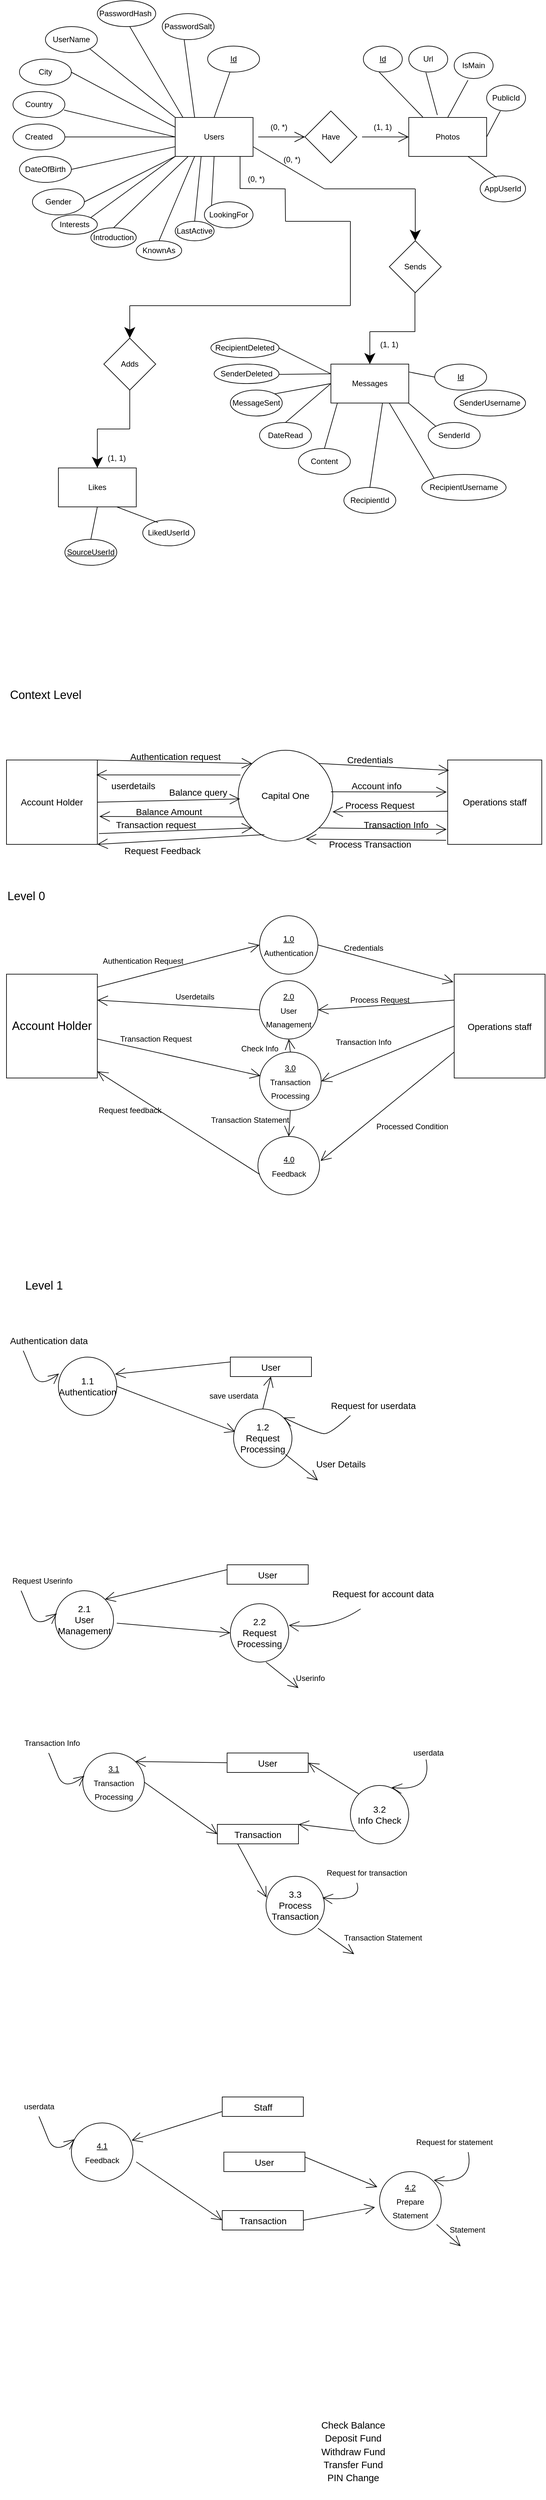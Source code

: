 <mxfile version="20.2.0" type="github">
  <diagram id="R2lEEEUBdFMjLlhIrx00" name="Page-1">
    <mxGraphModel dx="1502" dy="726" grid="1" gridSize="10" guides="1" tooltips="1" connect="1" arrows="1" fold="1" page="1" pageScale="1" pageWidth="850" pageHeight="1100" math="0" shadow="0" extFonts="Permanent Marker^https://fonts.googleapis.com/css?family=Permanent+Marker">
      <root>
        <mxCell id="0" />
        <mxCell id="1" parent="0" />
        <mxCell id="5iKaNuvkrJpy-f727kQ6-60" value="" style="edgeStyle=none;curved=1;rounded=0;orthogonalLoop=1;jettySize=auto;html=1;endArrow=open;startSize=14;endSize=14;sourcePerimeterSpacing=8;targetPerimeterSpacing=8;entryX=0;entryY=0.5;entryDx=0;entryDy=0;" parent="1" source="5iKaNuvkrJpy-f727kQ6-38" target="5iKaNuvkrJpy-f727kQ6-56" edge="1">
          <mxGeometry relative="1" as="geometry" />
        </mxCell>
        <mxCell id="5iKaNuvkrJpy-f727kQ6-38" value="Have" style="rhombus;whiteSpace=wrap;html=1;hachureGap=4;" parent="1" vertex="1">
          <mxGeometry x="470" y="190" width="80" height="80" as="geometry" />
        </mxCell>
        <mxCell id="5iKaNuvkrJpy-f727kQ6-59" value="" style="edgeStyle=none;curved=1;rounded=0;orthogonalLoop=1;jettySize=auto;html=1;endArrow=open;startSize=14;endSize=14;sourcePerimeterSpacing=8;targetPerimeterSpacing=8;entryX=0;entryY=0.5;entryDx=0;entryDy=0;" parent="1" source="5iKaNuvkrJpy-f727kQ6-40" target="5iKaNuvkrJpy-f727kQ6-38" edge="1">
          <mxGeometry relative="1" as="geometry" />
        </mxCell>
        <mxCell id="5iKaNuvkrJpy-f727kQ6-40" value="Users" style="rounded=0;whiteSpace=wrap;html=1;hachureGap=4;" parent="1" vertex="1">
          <mxGeometry x="270" y="200" width="120" height="60" as="geometry" />
        </mxCell>
        <mxCell id="5iKaNuvkrJpy-f727kQ6-41" value="&lt;span style=&quot;text-align: left;&quot;&gt;UserName&lt;/span&gt;" style="ellipse;whiteSpace=wrap;html=1;hachureGap=4;" parent="1" vertex="1">
          <mxGeometry x="70" y="60" width="80" height="40" as="geometry" />
        </mxCell>
        <mxCell id="5iKaNuvkrJpy-f727kQ6-42" value="&lt;span style=&quot;text-align: left;&quot;&gt;PasswordHash&amp;nbsp;&lt;/span&gt;" style="ellipse;whiteSpace=wrap;html=1;hachureGap=4;" parent="1" vertex="1">
          <mxGeometry x="150" y="20" width="90" height="40" as="geometry" />
        </mxCell>
        <mxCell id="5iKaNuvkrJpy-f727kQ6-44" value="&lt;span style=&quot;text-align: left;&quot;&gt;DateOfBirth&lt;/span&gt;" style="ellipse;whiteSpace=wrap;html=1;hachureGap=4;" parent="1" vertex="1">
          <mxGeometry x="30" y="260" width="80" height="40" as="geometry" />
        </mxCell>
        <mxCell id="5iKaNuvkrJpy-f727kQ6-45" value="&lt;span style=&quot;text-align: left;&quot;&gt;City&lt;/span&gt;" style="ellipse;whiteSpace=wrap;html=1;hachureGap=4;" parent="1" vertex="1">
          <mxGeometry x="30" y="110" width="80" height="40" as="geometry" />
        </mxCell>
        <mxCell id="5iKaNuvkrJpy-f727kQ6-46" value="&lt;span style=&quot;text-align: left;&quot;&gt;Country&lt;/span&gt;" style="ellipse;whiteSpace=wrap;html=1;hachureGap=4;" parent="1" vertex="1">
          <mxGeometry x="20" y="160" width="80" height="40" as="geometry" />
        </mxCell>
        <mxCell id="5iKaNuvkrJpy-f727kQ6-47" value="&lt;span style=&quot;text-align: left;&quot;&gt;Created&lt;/span&gt;" style="ellipse;whiteSpace=wrap;html=1;hachureGap=4;" parent="1" vertex="1">
          <mxGeometry x="20" y="210" width="80" height="40" as="geometry" />
        </mxCell>
        <mxCell id="5iKaNuvkrJpy-f727kQ6-48" value="&lt;span style=&quot;text-align: left;&quot;&gt;Gender&lt;/span&gt;" style="ellipse;whiteSpace=wrap;html=1;hachureGap=4;" parent="1" vertex="1">
          <mxGeometry x="50" y="310" width="80" height="40" as="geometry" />
        </mxCell>
        <mxCell id="5iKaNuvkrJpy-f727kQ6-49" value="&lt;span style=&quot;text-align: left;&quot;&gt;PasswordSalt&lt;/span&gt;" style="ellipse;whiteSpace=wrap;html=1;hachureGap=4;" parent="1" vertex="1">
          <mxGeometry x="250" y="40" width="80" height="40" as="geometry" />
        </mxCell>
        <mxCell id="5iKaNuvkrJpy-f727kQ6-50" value="&lt;span style=&quot;text-align: left;&quot;&gt;&lt;u&gt;Id&lt;/u&gt;&lt;/span&gt;" style="ellipse;whiteSpace=wrap;html=1;hachureGap=4;" parent="1" vertex="1">
          <mxGeometry x="320" y="90" width="80" height="40" as="geometry" />
        </mxCell>
        <mxCell id="5iKaNuvkrJpy-f727kQ6-51" value="&lt;span style=&quot;text-align: left;&quot;&gt;Interests&lt;/span&gt;" style="ellipse;whiteSpace=wrap;html=1;hachureGap=4;" parent="1" vertex="1">
          <mxGeometry x="80" y="350" width="70" height="30" as="geometry" />
        </mxCell>
        <mxCell id="5iKaNuvkrJpy-f727kQ6-52" value="&lt;span style=&quot;text-align: left;&quot;&gt;Introduction&lt;/span&gt;" style="ellipse;whiteSpace=wrap;html=1;hachureGap=4;" parent="1" vertex="1">
          <mxGeometry x="140" y="370" width="70" height="30" as="geometry" />
        </mxCell>
        <mxCell id="5iKaNuvkrJpy-f727kQ6-53" value="&lt;span style=&quot;text-align: left;&quot;&gt;KnownAs&lt;/span&gt;" style="ellipse;whiteSpace=wrap;html=1;hachureGap=4;" parent="1" vertex="1">
          <mxGeometry x="210" y="390" width="70" height="30" as="geometry" />
        </mxCell>
        <mxCell id="5iKaNuvkrJpy-f727kQ6-54" value="&lt;span style=&quot;text-align: left;&quot;&gt;LastActive&lt;/span&gt;" style="ellipse;whiteSpace=wrap;html=1;hachureGap=4;" parent="1" vertex="1">
          <mxGeometry x="270" y="360" width="60" height="30" as="geometry" />
        </mxCell>
        <mxCell id="5iKaNuvkrJpy-f727kQ6-55" value="&lt;span style=&quot;text-align: left;&quot;&gt;LookingFor&lt;/span&gt;" style="ellipse;whiteSpace=wrap;html=1;hachureGap=4;" parent="1" vertex="1">
          <mxGeometry x="315" y="330" width="75" height="40" as="geometry" />
        </mxCell>
        <mxCell id="5iKaNuvkrJpy-f727kQ6-56" value="Photos" style="rounded=0;whiteSpace=wrap;html=1;hachureGap=4;" parent="1" vertex="1">
          <mxGeometry x="630" y="200" width="120" height="60" as="geometry" />
        </mxCell>
        <mxCell id="5iKaNuvkrJpy-f727kQ6-61" value="&lt;span style=&quot;text-align: left;&quot;&gt;&lt;u&gt;Id&lt;/u&gt;&lt;/span&gt;" style="ellipse;whiteSpace=wrap;html=1;hachureGap=4;" parent="1" vertex="1">
          <mxGeometry x="560" y="90" width="60" height="40" as="geometry" />
        </mxCell>
        <mxCell id="5iKaNuvkrJpy-f727kQ6-62" value="&lt;span style=&quot;text-align: left;&quot;&gt;Url&lt;/span&gt;" style="ellipse;whiteSpace=wrap;html=1;hachureGap=4;" parent="1" vertex="1">
          <mxGeometry x="630" y="90" width="60" height="40" as="geometry" />
        </mxCell>
        <mxCell id="5iKaNuvkrJpy-f727kQ6-64" value="&lt;span style=&quot;text-align: left;&quot;&gt;IsMain&lt;/span&gt;" style="ellipse;whiteSpace=wrap;html=1;hachureGap=4;" parent="1" vertex="1">
          <mxGeometry x="700" y="100" width="60" height="40" as="geometry" />
        </mxCell>
        <mxCell id="5iKaNuvkrJpy-f727kQ6-67" value="&lt;span style=&quot;text-align: left;&quot;&gt;PublicId&lt;/span&gt;" style="ellipse;whiteSpace=wrap;html=1;hachureGap=4;" parent="1" vertex="1">
          <mxGeometry x="750" y="150" width="60" height="40" as="geometry" />
        </mxCell>
        <mxCell id="5iKaNuvkrJpy-f727kQ6-68" value="&lt;span style=&quot;text-align: left;&quot;&gt;AppUserId&lt;/span&gt;" style="ellipse;whiteSpace=wrap;html=1;hachureGap=4;" parent="1" vertex="1">
          <mxGeometry x="740" y="290" width="70" height="40" as="geometry" />
        </mxCell>
        <mxCell id="5iKaNuvkrJpy-f727kQ6-72" value="(0, *)" style="text;html=1;strokeColor=none;fillColor=none;align=center;verticalAlign=middle;whiteSpace=wrap;rounded=0;hachureGap=4;" parent="1" vertex="1">
          <mxGeometry x="400" y="200" width="60" height="30" as="geometry" />
        </mxCell>
        <mxCell id="5iKaNuvkrJpy-f727kQ6-73" value="(1, 1)" style="text;html=1;strokeColor=none;fillColor=none;align=center;verticalAlign=middle;whiteSpace=wrap;rounded=0;hachureGap=4;" parent="1" vertex="1">
          <mxGeometry x="560" y="200" width="60" height="30" as="geometry" />
        </mxCell>
        <mxCell id="5iKaNuvkrJpy-f727kQ6-74" value="Messages" style="rounded=0;whiteSpace=wrap;html=1;hachureGap=4;" parent="1" vertex="1">
          <mxGeometry x="510" y="580" width="120" height="60" as="geometry" />
        </mxCell>
        <mxCell id="5iKaNuvkrJpy-f727kQ6-79" value="" style="endArrow=none;html=1;rounded=0;startSize=14;endSize=14;sourcePerimeterSpacing=8;targetPerimeterSpacing=8;curved=1;" parent="1" edge="1">
          <mxGeometry width="50" height="50" relative="1" as="geometry">
            <mxPoint x="640" y="370" as="sourcePoint" />
            <mxPoint x="640" y="310" as="targetPoint" />
          </mxGeometry>
        </mxCell>
        <mxCell id="5iKaNuvkrJpy-f727kQ6-80" value="" style="endArrow=none;html=1;rounded=0;startSize=14;endSize=14;sourcePerimeterSpacing=8;targetPerimeterSpacing=8;curved=1;" parent="1" edge="1">
          <mxGeometry width="50" height="50" relative="1" as="geometry">
            <mxPoint x="640" y="310" as="sourcePoint" />
            <mxPoint x="500" y="310" as="targetPoint" />
          </mxGeometry>
        </mxCell>
        <mxCell id="5iKaNuvkrJpy-f727kQ6-81" value="" style="endArrow=none;html=1;rounded=0;startSize=14;endSize=14;sourcePerimeterSpacing=8;targetPerimeterSpacing=8;curved=1;entryX=1;entryY=0.75;entryDx=0;entryDy=0;" parent="1" target="5iKaNuvkrJpy-f727kQ6-40" edge="1">
          <mxGeometry width="50" height="50" relative="1" as="geometry">
            <mxPoint x="500" y="310" as="sourcePoint" />
            <mxPoint x="424" y="250" as="targetPoint" />
          </mxGeometry>
        </mxCell>
        <mxCell id="5iKaNuvkrJpy-f727kQ6-84" value="" style="endArrow=classic;html=1;rounded=0;startSize=14;endSize=14;sourcePerimeterSpacing=8;targetPerimeterSpacing=8;curved=1;" parent="1" edge="1">
          <mxGeometry width="50" height="50" relative="1" as="geometry">
            <mxPoint x="640" y="365" as="sourcePoint" />
            <mxPoint x="640" y="390" as="targetPoint" />
          </mxGeometry>
        </mxCell>
        <mxCell id="5iKaNuvkrJpy-f727kQ6-85" value="Sends" style="rhombus;whiteSpace=wrap;html=1;hachureGap=4;" parent="1" vertex="1">
          <mxGeometry x="600" y="390" width="80" height="80" as="geometry" />
        </mxCell>
        <mxCell id="5iKaNuvkrJpy-f727kQ6-86" value="" style="endArrow=none;html=1;rounded=0;startSize=14;endSize=14;sourcePerimeterSpacing=8;targetPerimeterSpacing=8;curved=1;" parent="1" edge="1">
          <mxGeometry width="50" height="50" relative="1" as="geometry">
            <mxPoint x="639.5" y="530" as="sourcePoint" />
            <mxPoint x="639.5" y="470" as="targetPoint" />
          </mxGeometry>
        </mxCell>
        <mxCell id="5iKaNuvkrJpy-f727kQ6-87" value="" style="endArrow=none;html=1;rounded=0;startSize=14;endSize=14;sourcePerimeterSpacing=8;targetPerimeterSpacing=8;curved=1;" parent="1" edge="1">
          <mxGeometry width="50" height="50" relative="1" as="geometry">
            <mxPoint x="640" y="530" as="sourcePoint" />
            <mxPoint x="570" y="530" as="targetPoint" />
          </mxGeometry>
        </mxCell>
        <mxCell id="5iKaNuvkrJpy-f727kQ6-89" value="" style="endArrow=classic;html=1;rounded=0;startSize=14;endSize=14;sourcePerimeterSpacing=8;targetPerimeterSpacing=8;curved=1;" parent="1" edge="1">
          <mxGeometry width="50" height="50" relative="1" as="geometry">
            <mxPoint x="570" y="530" as="sourcePoint" />
            <mxPoint x="570" y="580" as="targetPoint" />
          </mxGeometry>
        </mxCell>
        <mxCell id="5iKaNuvkrJpy-f727kQ6-90" value="&lt;span style=&quot;text-align: left;&quot;&gt;&lt;u&gt;Id&lt;/u&gt;&lt;/span&gt;" style="ellipse;whiteSpace=wrap;html=1;hachureGap=4;" parent="1" vertex="1">
          <mxGeometry x="670" y="580" width="80" height="40" as="geometry" />
        </mxCell>
        <mxCell id="5iKaNuvkrJpy-f727kQ6-91" value="&lt;span style=&quot;text-align: left;&quot;&gt;SenderId&lt;/span&gt;" style="ellipse;whiteSpace=wrap;html=1;hachureGap=4;" parent="1" vertex="1">
          <mxGeometry x="660" y="670" width="80" height="40" as="geometry" />
        </mxCell>
        <mxCell id="5iKaNuvkrJpy-f727kQ6-92" value="&lt;span style=&quot;text-align: left;&quot;&gt;RecipientId&lt;/span&gt;" style="ellipse;whiteSpace=wrap;html=1;hachureGap=4;" parent="1" vertex="1">
          <mxGeometry x="530" y="770" width="80" height="40" as="geometry" />
        </mxCell>
        <mxCell id="5iKaNuvkrJpy-f727kQ6-93" value="&lt;span style=&quot;text-align: left;&quot;&gt;Content&lt;/span&gt;" style="ellipse;whiteSpace=wrap;html=1;hachureGap=4;" parent="1" vertex="1">
          <mxGeometry x="460" y="710" width="80" height="40" as="geometry" />
        </mxCell>
        <mxCell id="5iKaNuvkrJpy-f727kQ6-94" value="&lt;span style=&quot;text-align: left;&quot;&gt;DateRead&lt;/span&gt;" style="ellipse;whiteSpace=wrap;html=1;hachureGap=4;" parent="1" vertex="1">
          <mxGeometry x="400" y="670" width="80" height="40" as="geometry" />
        </mxCell>
        <mxCell id="5iKaNuvkrJpy-f727kQ6-95" value="" style="endArrow=none;html=1;rounded=0;startSize=14;endSize=14;sourcePerimeterSpacing=8;targetPerimeterSpacing=8;curved=1;exitX=1;exitY=0.5;exitDx=0;exitDy=0;entryX=0;entryY=0.5;entryDx=0;entryDy=0;" parent="1" source="5iKaNuvkrJpy-f727kQ6-47" target="5iKaNuvkrJpy-f727kQ6-40" edge="1">
          <mxGeometry width="50" height="50" relative="1" as="geometry">
            <mxPoint x="410" y="290" as="sourcePoint" />
            <mxPoint x="460" y="240" as="targetPoint" />
          </mxGeometry>
        </mxCell>
        <mxCell id="5iKaNuvkrJpy-f727kQ6-96" value="" style="endArrow=none;html=1;rounded=0;startSize=14;endSize=14;sourcePerimeterSpacing=8;targetPerimeterSpacing=8;curved=1;exitX=0.985;exitY=0.715;exitDx=0;exitDy=0;exitPerimeter=0;" parent="1" source="5iKaNuvkrJpy-f727kQ6-46" edge="1">
          <mxGeometry width="50" height="50" relative="1" as="geometry">
            <mxPoint x="110" y="260" as="sourcePoint" />
            <mxPoint x="270" y="230" as="targetPoint" />
          </mxGeometry>
        </mxCell>
        <mxCell id="5iKaNuvkrJpy-f727kQ6-97" value="" style="endArrow=none;html=1;rounded=0;startSize=14;endSize=14;sourcePerimeterSpacing=8;targetPerimeterSpacing=8;curved=1;exitX=0.985;exitY=0.715;exitDx=0;exitDy=0;exitPerimeter=0;entryX=0;entryY=0.25;entryDx=0;entryDy=0;" parent="1" target="5iKaNuvkrJpy-f727kQ6-40" edge="1">
          <mxGeometry width="50" height="50" relative="1" as="geometry">
            <mxPoint x="109.4" y="130.0" as="sourcePoint" />
            <mxPoint x="280.6" y="161.4" as="targetPoint" />
          </mxGeometry>
        </mxCell>
        <mxCell id="5iKaNuvkrJpy-f727kQ6-98" value="" style="endArrow=none;html=1;rounded=0;startSize=14;endSize=14;sourcePerimeterSpacing=8;targetPerimeterSpacing=8;curved=1;exitX=1;exitY=1;exitDx=0;exitDy=0;entryX=0;entryY=0;entryDx=0;entryDy=0;" parent="1" source="5iKaNuvkrJpy-f727kQ6-41" target="5iKaNuvkrJpy-f727kQ6-40" edge="1">
          <mxGeometry width="50" height="50" relative="1" as="geometry">
            <mxPoint x="140.0" y="90.0" as="sourcePoint" />
            <mxPoint x="311.2" y="121.4" as="targetPoint" />
          </mxGeometry>
        </mxCell>
        <mxCell id="5iKaNuvkrJpy-f727kQ6-100" value="" style="endArrow=none;html=1;rounded=0;startSize=14;endSize=14;sourcePerimeterSpacing=8;targetPerimeterSpacing=8;curved=1;exitX=0.985;exitY=0.715;exitDx=0;exitDy=0;exitPerimeter=0;entryX=0.25;entryY=0;entryDx=0;entryDy=0;" parent="1" target="5iKaNuvkrJpy-f727kQ6-40" edge="1">
          <mxGeometry width="50" height="50" relative="1" as="geometry">
            <mxPoint x="283.8" y="80.0" as="sourcePoint" />
            <mxPoint x="300" y="190" as="targetPoint" />
          </mxGeometry>
        </mxCell>
        <mxCell id="5iKaNuvkrJpy-f727kQ6-102" value="" style="endArrow=none;html=1;rounded=0;startSize=14;endSize=14;sourcePerimeterSpacing=8;targetPerimeterSpacing=8;curved=1;exitX=0.985;exitY=0.715;exitDx=0;exitDy=0;exitPerimeter=0;entryX=0.5;entryY=0;entryDx=0;entryDy=0;" parent="1" target="5iKaNuvkrJpy-f727kQ6-40" edge="1">
          <mxGeometry width="50" height="50" relative="1" as="geometry">
            <mxPoint x="354.4" y="130.0" as="sourcePoint" />
            <mxPoint x="525.6" y="161.4" as="targetPoint" />
          </mxGeometry>
        </mxCell>
        <mxCell id="5iKaNuvkrJpy-f727kQ6-103" value="" style="endArrow=none;html=1;rounded=0;startSize=14;endSize=14;sourcePerimeterSpacing=8;targetPerimeterSpacing=8;curved=1;exitX=0.985;exitY=0.715;exitDx=0;exitDy=0;exitPerimeter=0;entryX=0.1;entryY=0.003;entryDx=0;entryDy=0;entryPerimeter=0;" parent="1" target="5iKaNuvkrJpy-f727kQ6-40" edge="1">
          <mxGeometry width="50" height="50" relative="1" as="geometry">
            <mxPoint x="200.0" y="60.0" as="sourcePoint" />
            <mxPoint x="371.2" y="91.4" as="targetPoint" />
          </mxGeometry>
        </mxCell>
        <mxCell id="5iKaNuvkrJpy-f727kQ6-104" value="" style="endArrow=none;html=1;rounded=0;startSize=14;endSize=14;sourcePerimeterSpacing=8;targetPerimeterSpacing=8;curved=1;exitX=1;exitY=0.5;exitDx=0;exitDy=0;entryX=0;entryY=0.75;entryDx=0;entryDy=0;" parent="1" source="5iKaNuvkrJpy-f727kQ6-44" target="5iKaNuvkrJpy-f727kQ6-40" edge="1">
          <mxGeometry width="50" height="50" relative="1" as="geometry">
            <mxPoint x="168.8" y="268.6" as="sourcePoint" />
            <mxPoint x="340" y="300" as="targetPoint" />
          </mxGeometry>
        </mxCell>
        <mxCell id="5iKaNuvkrJpy-f727kQ6-105" value="" style="endArrow=none;html=1;rounded=0;startSize=14;endSize=14;sourcePerimeterSpacing=8;targetPerimeterSpacing=8;curved=1;exitX=1;exitY=0.5;exitDx=0;exitDy=0;entryX=0;entryY=1;entryDx=0;entryDy=0;" parent="1" source="5iKaNuvkrJpy-f727kQ6-48" target="5iKaNuvkrJpy-f727kQ6-40" edge="1">
          <mxGeometry width="50" height="50" relative="1" as="geometry">
            <mxPoint x="178.8" y="278.6" as="sourcePoint" />
            <mxPoint x="350" y="310" as="targetPoint" />
          </mxGeometry>
        </mxCell>
        <mxCell id="5iKaNuvkrJpy-f727kQ6-106" value="" style="endArrow=none;html=1;rounded=0;startSize=14;endSize=14;sourcePerimeterSpacing=8;targetPerimeterSpacing=8;curved=1;exitX=0.5;exitY=0;exitDx=0;exitDy=0;entryX=0.167;entryY=1;entryDx=0;entryDy=0;entryPerimeter=0;" parent="1" source="5iKaNuvkrJpy-f727kQ6-52" target="5iKaNuvkrJpy-f727kQ6-40" edge="1">
          <mxGeometry width="50" height="50" relative="1" as="geometry">
            <mxPoint x="200.0" y="358.6" as="sourcePoint" />
            <mxPoint x="371.2" y="390" as="targetPoint" />
          </mxGeometry>
        </mxCell>
        <mxCell id="5iKaNuvkrJpy-f727kQ6-107" value="" style="endArrow=none;html=1;rounded=0;startSize=14;endSize=14;sourcePerimeterSpacing=8;targetPerimeterSpacing=8;curved=1;exitX=0.5;exitY=0;exitDx=0;exitDy=0;entryX=0.25;entryY=1;entryDx=0;entryDy=0;" parent="1" source="5iKaNuvkrJpy-f727kQ6-53" target="5iKaNuvkrJpy-f727kQ6-40" edge="1">
          <mxGeometry width="50" height="50" relative="1" as="geometry">
            <mxPoint x="220" y="400" as="sourcePoint" />
            <mxPoint x="300.04" y="270" as="targetPoint" />
          </mxGeometry>
        </mxCell>
        <mxCell id="5iKaNuvkrJpy-f727kQ6-108" value="" style="endArrow=none;html=1;rounded=0;startSize=14;endSize=14;sourcePerimeterSpacing=8;targetPerimeterSpacing=8;curved=1;entryX=0.25;entryY=1;entryDx=0;entryDy=0;exitX=0.5;exitY=0;exitDx=0;exitDy=0;" parent="1" source="5iKaNuvkrJpy-f727kQ6-54" edge="1">
          <mxGeometry width="50" height="50" relative="1" as="geometry">
            <mxPoint x="310" y="410" as="sourcePoint" />
            <mxPoint x="310" y="260" as="targetPoint" />
          </mxGeometry>
        </mxCell>
        <mxCell id="5iKaNuvkrJpy-f727kQ6-109" value="" style="endArrow=none;html=1;rounded=0;startSize=14;endSize=14;sourcePerimeterSpacing=8;targetPerimeterSpacing=8;curved=1;entryX=0.5;entryY=1;entryDx=0;entryDy=0;exitX=0;exitY=0;exitDx=0;exitDy=0;" parent="1" source="5iKaNuvkrJpy-f727kQ6-55" target="5iKaNuvkrJpy-f727kQ6-40" edge="1">
          <mxGeometry width="50" height="50" relative="1" as="geometry">
            <mxPoint x="370" y="330" as="sourcePoint" />
            <mxPoint x="320" y="270" as="targetPoint" />
          </mxGeometry>
        </mxCell>
        <mxCell id="5iKaNuvkrJpy-f727kQ6-111" value="" style="endArrow=none;html=1;rounded=0;startSize=14;endSize=14;sourcePerimeterSpacing=8;targetPerimeterSpacing=8;curved=1;exitX=0.985;exitY=0.715;exitDx=0;exitDy=0;exitPerimeter=0;entryX=0.18;entryY=-0.01;entryDx=0;entryDy=0;entryPerimeter=0;" parent="1" target="5iKaNuvkrJpy-f727kQ6-56" edge="1">
          <mxGeometry width="50" height="50" relative="1" as="geometry">
            <mxPoint x="584.4" y="130" as="sourcePoint" />
            <mxPoint x="650" y="190" as="targetPoint" />
          </mxGeometry>
        </mxCell>
        <mxCell id="5iKaNuvkrJpy-f727kQ6-112" value="" style="endArrow=none;html=1;rounded=0;startSize=14;endSize=14;sourcePerimeterSpacing=8;targetPerimeterSpacing=8;curved=1;exitX=0.985;exitY=0.715;exitDx=0;exitDy=0;exitPerimeter=0;entryX=0.367;entryY=-0.063;entryDx=0;entryDy=0;entryPerimeter=0;" parent="1" target="5iKaNuvkrJpy-f727kQ6-56" edge="1">
          <mxGeometry width="50" height="50" relative="1" as="geometry">
            <mxPoint x="656.4" y="130.6" as="sourcePoint" />
            <mxPoint x="723.6" y="200.0" as="targetPoint" />
          </mxGeometry>
        </mxCell>
        <mxCell id="5iKaNuvkrJpy-f727kQ6-113" value="" style="endArrow=none;html=1;rounded=0;startSize=14;endSize=14;sourcePerimeterSpacing=8;targetPerimeterSpacing=8;curved=1;entryX=0.5;entryY=0;entryDx=0;entryDy=0;exitX=0.353;exitY=1.065;exitDx=0;exitDy=0;exitPerimeter=0;" parent="1" source="5iKaNuvkrJpy-f727kQ6-64" target="5iKaNuvkrJpy-f727kQ6-56" edge="1">
          <mxGeometry width="50" height="50" relative="1" as="geometry">
            <mxPoint x="720" y="150" as="sourcePoint" />
            <mxPoint x="684.04" y="206.22" as="targetPoint" />
          </mxGeometry>
        </mxCell>
        <mxCell id="5iKaNuvkrJpy-f727kQ6-114" value="" style="endArrow=none;html=1;rounded=0;startSize=14;endSize=14;sourcePerimeterSpacing=8;targetPerimeterSpacing=8;curved=1;exitX=0.353;exitY=1.065;exitDx=0;exitDy=0;exitPerimeter=0;" parent="1" edge="1">
          <mxGeometry width="50" height="50" relative="1" as="geometry">
            <mxPoint x="771.18" y="190.0" as="sourcePoint" />
            <mxPoint x="750" y="230" as="targetPoint" />
          </mxGeometry>
        </mxCell>
        <mxCell id="5iKaNuvkrJpy-f727kQ6-116" value="" style="endArrow=none;html=1;rounded=0;startSize=14;endSize=14;sourcePerimeterSpacing=8;targetPerimeterSpacing=8;curved=1;entryX=0.36;entryY=0.055;entryDx=0;entryDy=0;exitX=0.353;exitY=1.065;exitDx=0;exitDy=0;exitPerimeter=0;entryPerimeter=0;" parent="1" target="5iKaNuvkrJpy-f727kQ6-68" edge="1">
          <mxGeometry width="50" height="50" relative="1" as="geometry">
            <mxPoint x="721.18" y="260" as="sourcePoint" />
            <mxPoint x="690" y="317.4" as="targetPoint" />
          </mxGeometry>
        </mxCell>
        <mxCell id="5iKaNuvkrJpy-f727kQ6-117" value="" style="endArrow=none;html=1;rounded=0;startSize=14;endSize=14;sourcePerimeterSpacing=8;targetPerimeterSpacing=8;curved=1;entryX=0.25;entryY=1;entryDx=0;entryDy=0;exitX=0.5;exitY=0;exitDx=0;exitDy=0;" parent="1" source="5iKaNuvkrJpy-f727kQ6-92" edge="1">
          <mxGeometry width="50" height="50" relative="1" as="geometry">
            <mxPoint x="600" y="710" as="sourcePoint" />
            <mxPoint x="589.5" y="640" as="targetPoint" />
          </mxGeometry>
        </mxCell>
        <mxCell id="5iKaNuvkrJpy-f727kQ6-119" value="" style="endArrow=none;html=1;rounded=0;startSize=14;endSize=14;sourcePerimeterSpacing=8;targetPerimeterSpacing=8;curved=1;entryX=0.25;entryY=1;entryDx=0;entryDy=0;exitX=0;exitY=0;exitDx=0;exitDy=0;" parent="1" source="5iKaNuvkrJpy-f727kQ6-91" edge="1">
          <mxGeometry width="50" height="50" relative="1" as="geometry">
            <mxPoint x="640" y="710" as="sourcePoint" />
            <mxPoint x="629.5" y="640" as="targetPoint" />
          </mxGeometry>
        </mxCell>
        <mxCell id="5iKaNuvkrJpy-f727kQ6-120" value="" style="endArrow=none;html=1;rounded=0;startSize=14;endSize=14;sourcePerimeterSpacing=8;targetPerimeterSpacing=8;curved=1;entryX=0.25;entryY=1;entryDx=0;entryDy=0;exitX=0;exitY=0.5;exitDx=0;exitDy=0;" parent="1" source="5iKaNuvkrJpy-f727kQ6-90" edge="1">
          <mxGeometry width="50" height="50" relative="1" as="geometry">
            <mxPoint x="672.216" y="627.928" as="sourcePoint" />
            <mxPoint x="630" y="592.07" as="targetPoint" />
          </mxGeometry>
        </mxCell>
        <mxCell id="5iKaNuvkrJpy-f727kQ6-122" value="" style="endArrow=none;html=1;rounded=0;startSize=14;endSize=14;sourcePerimeterSpacing=8;targetPerimeterSpacing=8;curved=1;entryX=0.25;entryY=1;entryDx=0;entryDy=0;exitX=0.5;exitY=0;exitDx=0;exitDy=0;" parent="1" source="5iKaNuvkrJpy-f727kQ6-93" edge="1">
          <mxGeometry width="50" height="50" relative="1" as="geometry">
            <mxPoint x="530.5" y="710" as="sourcePoint" />
            <mxPoint x="520" y="640" as="targetPoint" />
          </mxGeometry>
        </mxCell>
        <mxCell id="5iKaNuvkrJpy-f727kQ6-123" value="" style="endArrow=none;html=1;rounded=0;startSize=14;endSize=14;sourcePerimeterSpacing=8;targetPerimeterSpacing=8;curved=1;entryX=0;entryY=0.5;entryDx=0;entryDy=0;exitX=0.5;exitY=0;exitDx=0;exitDy=0;" parent="1" source="5iKaNuvkrJpy-f727kQ6-94" target="5iKaNuvkrJpy-f727kQ6-74" edge="1">
          <mxGeometry width="50" height="50" relative="1" as="geometry">
            <mxPoint x="490" y="670" as="sourcePoint" />
            <mxPoint x="510" y="600" as="targetPoint" />
          </mxGeometry>
        </mxCell>
        <mxCell id="5iKaNuvkrJpy-f727kQ6-126" value="" style="endArrow=none;html=1;rounded=0;startSize=14;endSize=14;sourcePerimeterSpacing=8;targetPerimeterSpacing=8;curved=1;entryX=1;entryY=0.75;entryDx=0;entryDy=0;" parent="1" edge="1">
          <mxGeometry width="50" height="50" relative="1" as="geometry">
            <mxPoint x="370" y="310" as="sourcePoint" />
            <mxPoint x="370" y="260" as="targetPoint" />
          </mxGeometry>
        </mxCell>
        <mxCell id="5iKaNuvkrJpy-f727kQ6-127" value="" style="endArrow=none;html=1;rounded=0;startSize=14;endSize=14;sourcePerimeterSpacing=8;targetPerimeterSpacing=8;curved=1;" parent="1" edge="1">
          <mxGeometry width="50" height="50" relative="1" as="geometry">
            <mxPoint x="540" y="490" as="sourcePoint" />
            <mxPoint x="540" y="360" as="targetPoint" />
          </mxGeometry>
        </mxCell>
        <mxCell id="5iKaNuvkrJpy-f727kQ6-128" value="" style="endArrow=none;html=1;rounded=0;startSize=14;endSize=14;sourcePerimeterSpacing=8;targetPerimeterSpacing=8;curved=1;" parent="1" edge="1">
          <mxGeometry width="50" height="50" relative="1" as="geometry">
            <mxPoint x="540" y="490" as="sourcePoint" />
            <mxPoint x="200" y="490" as="targetPoint" />
          </mxGeometry>
        </mxCell>
        <mxCell id="5iKaNuvkrJpy-f727kQ6-129" value="" style="endArrow=none;html=1;rounded=0;startSize=14;endSize=14;sourcePerimeterSpacing=8;targetPerimeterSpacing=8;curved=1;" parent="1" edge="1">
          <mxGeometry width="50" height="50" relative="1" as="geometry">
            <mxPoint x="200" y="540" as="sourcePoint" />
            <mxPoint x="200" y="490" as="targetPoint" />
          </mxGeometry>
        </mxCell>
        <mxCell id="5iKaNuvkrJpy-f727kQ6-130" value="Adds" style="rhombus;whiteSpace=wrap;html=1;hachureGap=4;" parent="1" vertex="1">
          <mxGeometry x="160" y="540" width="80" height="80" as="geometry" />
        </mxCell>
        <mxCell id="5iKaNuvkrJpy-f727kQ6-131" value="" style="endArrow=classic;html=1;rounded=0;startSize=14;endSize=14;sourcePerimeterSpacing=8;targetPerimeterSpacing=8;curved=1;entryX=0.5;entryY=0;entryDx=0;entryDy=0;" parent="1" target="5iKaNuvkrJpy-f727kQ6-130" edge="1">
          <mxGeometry width="50" height="50" relative="1" as="geometry">
            <mxPoint x="200" y="500" as="sourcePoint" />
            <mxPoint x="460" y="530" as="targetPoint" />
          </mxGeometry>
        </mxCell>
        <mxCell id="5iKaNuvkrJpy-f727kQ6-132" value="Likes" style="rounded=0;whiteSpace=wrap;html=1;hachureGap=4;" parent="1" vertex="1">
          <mxGeometry x="90" y="740" width="120" height="60" as="geometry" />
        </mxCell>
        <mxCell id="5iKaNuvkrJpy-f727kQ6-133" value="" style="endArrow=none;html=1;rounded=0;startSize=14;endSize=14;sourcePerimeterSpacing=8;targetPerimeterSpacing=8;curved=1;" parent="1" edge="1">
          <mxGeometry width="50" height="50" relative="1" as="geometry">
            <mxPoint x="200" y="680" as="sourcePoint" />
            <mxPoint x="200" y="620" as="targetPoint" />
          </mxGeometry>
        </mxCell>
        <mxCell id="5iKaNuvkrJpy-f727kQ6-134" value="" style="endArrow=none;html=1;rounded=0;startSize=14;endSize=14;sourcePerimeterSpacing=8;targetPerimeterSpacing=8;curved=1;" parent="1" edge="1">
          <mxGeometry width="50" height="50" relative="1" as="geometry">
            <mxPoint x="150" y="680" as="sourcePoint" />
            <mxPoint x="200" y="680" as="targetPoint" />
          </mxGeometry>
        </mxCell>
        <mxCell id="5iKaNuvkrJpy-f727kQ6-137" value="" style="endArrow=classic;html=1;rounded=0;startSize=14;endSize=14;sourcePerimeterSpacing=8;targetPerimeterSpacing=8;curved=1;entryX=0.5;entryY=0;entryDx=0;entryDy=0;" parent="1" target="5iKaNuvkrJpy-f727kQ6-132" edge="1">
          <mxGeometry width="50" height="50" relative="1" as="geometry">
            <mxPoint x="150" y="680" as="sourcePoint" />
            <mxPoint x="460" y="660" as="targetPoint" />
          </mxGeometry>
        </mxCell>
        <mxCell id="5iKaNuvkrJpy-f727kQ6-138" value="" style="endArrow=none;html=1;rounded=0;startSize=14;endSize=14;sourcePerimeterSpacing=8;targetPerimeterSpacing=8;curved=1;exitX=1;exitY=0;exitDx=0;exitDy=0;entryX=0;entryY=1;entryDx=0;entryDy=0;" parent="1" source="5iKaNuvkrJpy-f727kQ6-51" target="5iKaNuvkrJpy-f727kQ6-40" edge="1">
          <mxGeometry width="50" height="50" relative="1" as="geometry">
            <mxPoint x="150" y="360" as="sourcePoint" />
            <mxPoint x="230.04" y="230" as="targetPoint" />
          </mxGeometry>
        </mxCell>
        <mxCell id="5iKaNuvkrJpy-f727kQ6-139" value="" style="endArrow=none;html=1;rounded=0;startSize=14;endSize=14;sourcePerimeterSpacing=8;targetPerimeterSpacing=8;curved=1;" parent="1" edge="1">
          <mxGeometry width="50" height="50" relative="1" as="geometry">
            <mxPoint x="440" y="310" as="sourcePoint" />
            <mxPoint x="370" y="309.5" as="targetPoint" />
          </mxGeometry>
        </mxCell>
        <mxCell id="5iKaNuvkrJpy-f727kQ6-140" value="" style="endArrow=none;html=1;rounded=0;startSize=14;endSize=14;sourcePerimeterSpacing=8;targetPerimeterSpacing=8;curved=1;" parent="1" edge="1">
          <mxGeometry width="50" height="50" relative="1" as="geometry">
            <mxPoint x="440" y="360" as="sourcePoint" />
            <mxPoint x="439.5" y="310" as="targetPoint" />
          </mxGeometry>
        </mxCell>
        <mxCell id="5iKaNuvkrJpy-f727kQ6-141" value="" style="endArrow=none;html=1;rounded=0;startSize=14;endSize=14;sourcePerimeterSpacing=8;targetPerimeterSpacing=8;curved=1;" parent="1" edge="1">
          <mxGeometry width="50" height="50" relative="1" as="geometry">
            <mxPoint x="540" y="360" as="sourcePoint" />
            <mxPoint x="440" y="360" as="targetPoint" />
          </mxGeometry>
        </mxCell>
        <mxCell id="5iKaNuvkrJpy-f727kQ6-142" value="&lt;div style=&quot;text-align: left;&quot;&gt;&lt;span style=&quot;background-color: initial;&quot;&gt;&lt;u&gt;SourceUserId&lt;/u&gt;&lt;/span&gt;&lt;/div&gt;" style="ellipse;whiteSpace=wrap;html=1;hachureGap=4;" parent="1" vertex="1">
          <mxGeometry x="100" y="850" width="80" height="40" as="geometry" />
        </mxCell>
        <mxCell id="5iKaNuvkrJpy-f727kQ6-143" value="&lt;div style=&quot;text-align: left;&quot;&gt;&lt;span style=&quot;background-color: initial;&quot;&gt;LikedUserId&lt;/span&gt;&lt;/div&gt;" style="ellipse;whiteSpace=wrap;html=1;hachureGap=4;" parent="1" vertex="1">
          <mxGeometry x="220" y="820" width="80" height="40" as="geometry" />
        </mxCell>
        <mxCell id="5iKaNuvkrJpy-f727kQ6-144" value="" style="endArrow=none;html=1;rounded=0;startSize=14;endSize=14;sourcePerimeterSpacing=8;targetPerimeterSpacing=8;curved=1;exitX=0.5;exitY=1;exitDx=0;exitDy=0;entryX=0.5;entryY=0;entryDx=0;entryDy=0;" parent="1" source="5iKaNuvkrJpy-f727kQ6-132" target="5iKaNuvkrJpy-f727kQ6-142" edge="1">
          <mxGeometry width="50" height="50" relative="1" as="geometry">
            <mxPoint x="410" y="770" as="sourcePoint" />
            <mxPoint x="460" y="720" as="targetPoint" />
          </mxGeometry>
        </mxCell>
        <mxCell id="5iKaNuvkrJpy-f727kQ6-145" value="" style="endArrow=none;html=1;rounded=0;startSize=14;endSize=14;sourcePerimeterSpacing=8;targetPerimeterSpacing=8;curved=1;exitX=0.75;exitY=1;exitDx=0;exitDy=0;entryX=0.295;entryY=0.105;entryDx=0;entryDy=0;entryPerimeter=0;" parent="1" source="5iKaNuvkrJpy-f727kQ6-132" target="5iKaNuvkrJpy-f727kQ6-143" edge="1">
          <mxGeometry width="50" height="50" relative="1" as="geometry">
            <mxPoint x="160" y="810" as="sourcePoint" />
            <mxPoint x="150" y="860" as="targetPoint" />
          </mxGeometry>
        </mxCell>
        <mxCell id="5iKaNuvkrJpy-f727kQ6-146" value="(0, *)" style="text;html=1;strokeColor=none;fillColor=none;align=center;verticalAlign=middle;whiteSpace=wrap;rounded=0;hachureGap=4;" parent="1" vertex="1">
          <mxGeometry x="420" y="250" width="60" height="30" as="geometry" />
        </mxCell>
        <mxCell id="5iKaNuvkrJpy-f727kQ6-147" value="(1, 1)" style="text;html=1;strokeColor=none;fillColor=none;align=center;verticalAlign=middle;whiteSpace=wrap;rounded=0;hachureGap=4;" parent="1" vertex="1">
          <mxGeometry x="570" y="535" width="60" height="30" as="geometry" />
        </mxCell>
        <mxCell id="5iKaNuvkrJpy-f727kQ6-149" value="(0, *)" style="text;html=1;strokeColor=none;fillColor=none;align=center;verticalAlign=middle;whiteSpace=wrap;rounded=0;hachureGap=4;" parent="1" vertex="1">
          <mxGeometry x="365" y="280" width="60" height="30" as="geometry" />
        </mxCell>
        <mxCell id="5iKaNuvkrJpy-f727kQ6-150" value="(1, 1)" style="text;html=1;strokeColor=none;fillColor=none;align=center;verticalAlign=middle;whiteSpace=wrap;rounded=0;hachureGap=4;" parent="1" vertex="1">
          <mxGeometry x="150" y="710" width="60" height="30" as="geometry" />
        </mxCell>
        <mxCell id="5iKaNuvkrJpy-f727kQ6-151" value="&lt;span style=&quot;text-align: left;&quot;&gt;SenderUsername&lt;/span&gt;" style="ellipse;whiteSpace=wrap;html=1;hachureGap=4;" parent="1" vertex="1">
          <mxGeometry x="700" y="620" width="110" height="40" as="geometry" />
        </mxCell>
        <mxCell id="5iKaNuvkrJpy-f727kQ6-152" value="&lt;span style=&quot;text-align: left;&quot;&gt;RecipientUsername&lt;/span&gt;" style="ellipse;whiteSpace=wrap;html=1;hachureGap=4;" parent="1" vertex="1">
          <mxGeometry x="650" y="750" width="130" height="40" as="geometry" />
        </mxCell>
        <mxCell id="5iKaNuvkrJpy-f727kQ6-153" value="" style="endArrow=none;html=1;rounded=0;startSize=14;endSize=14;sourcePerimeterSpacing=8;targetPerimeterSpacing=8;curved=1;entryX=0.75;entryY=1;entryDx=0;entryDy=0;exitX=0;exitY=0;exitDx=0;exitDy=0;" parent="1" source="5iKaNuvkrJpy-f727kQ6-152" target="5iKaNuvkrJpy-f727kQ6-74" edge="1">
          <mxGeometry width="50" height="50" relative="1" as="geometry">
            <mxPoint x="580" y="780" as="sourcePoint" />
            <mxPoint x="599.5" y="650" as="targetPoint" />
          </mxGeometry>
        </mxCell>
        <mxCell id="5iKaNuvkrJpy-f727kQ6-154" value="&lt;div style=&quot;text-align: left;&quot;&gt;&lt;span style=&quot;background-color: initial;&quot;&gt;MessageSent&lt;/span&gt;&lt;/div&gt;" style="ellipse;whiteSpace=wrap;html=1;hachureGap=4;" parent="1" vertex="1">
          <mxGeometry x="355" y="620" width="80" height="40" as="geometry" />
        </mxCell>
        <mxCell id="5iKaNuvkrJpy-f727kQ6-155" value="" style="endArrow=none;html=1;rounded=0;startSize=14;endSize=14;sourcePerimeterSpacing=8;targetPerimeterSpacing=8;curved=1;entryX=0;entryY=0.5;entryDx=0;entryDy=0;exitX=1;exitY=0;exitDx=0;exitDy=0;" parent="1" source="5iKaNuvkrJpy-f727kQ6-154" target="5iKaNuvkrJpy-f727kQ6-74" edge="1">
          <mxGeometry width="50" height="50" relative="1" as="geometry">
            <mxPoint x="425" y="630" as="sourcePoint" />
            <mxPoint x="495" y="570" as="targetPoint" />
          </mxGeometry>
        </mxCell>
        <mxCell id="5iKaNuvkrJpy-f727kQ6-156" value="&lt;div style=&quot;text-align: left;&quot;&gt;&lt;span style=&quot;background-color: initial;&quot;&gt;SenderDeleted&lt;/span&gt;&lt;/div&gt;" style="ellipse;whiteSpace=wrap;html=1;hachureGap=4;" parent="1" vertex="1">
          <mxGeometry x="330" y="580" width="100" height="30" as="geometry" />
        </mxCell>
        <mxCell id="5iKaNuvkrJpy-f727kQ6-157" value="" style="endArrow=none;html=1;rounded=0;startSize=14;endSize=14;sourcePerimeterSpacing=8;targetPerimeterSpacing=8;curved=1;entryX=0;entryY=0.25;entryDx=0;entryDy=0;exitX=1;exitY=0;exitDx=0;exitDy=0;" parent="1" target="5iKaNuvkrJpy-f727kQ6-74" edge="1">
          <mxGeometry width="50" height="50" relative="1" as="geometry">
            <mxPoint x="430.004" y="595.858" as="sourcePoint" />
            <mxPoint x="516.72" y="580" as="targetPoint" />
          </mxGeometry>
        </mxCell>
        <mxCell id="5iKaNuvkrJpy-f727kQ6-158" value="&lt;div style=&quot;text-align: left;&quot;&gt;&lt;span style=&quot;background-color: initial;&quot;&gt;RecipientDeleted&lt;/span&gt;&lt;/div&gt;" style="ellipse;whiteSpace=wrap;html=1;hachureGap=4;" parent="1" vertex="1">
          <mxGeometry x="325" y="540" width="105" height="30" as="geometry" />
        </mxCell>
        <mxCell id="5iKaNuvkrJpy-f727kQ6-159" value="" style="endArrow=none;html=1;rounded=0;startSize=14;endSize=14;sourcePerimeterSpacing=8;targetPerimeterSpacing=8;curved=1;entryX=0;entryY=0.25;entryDx=0;entryDy=0;exitX=1;exitY=0;exitDx=0;exitDy=0;" parent="1" target="5iKaNuvkrJpy-f727kQ6-74" edge="1">
          <mxGeometry width="50" height="50" relative="1" as="geometry">
            <mxPoint x="430.004" y="555.358" as="sourcePoint" />
            <mxPoint x="510" y="554.5" as="targetPoint" />
          </mxGeometry>
        </mxCell>
        <mxCell id="v_pdoEWIWfhA4WIcUYe7-1" value="&lt;font style=&quot;font-size: 14px;&quot;&gt;Capital One&lt;/font&gt;" style="ellipse;whiteSpace=wrap;html=1;hachureGap=4;" vertex="1" parent="1">
          <mxGeometry x="367.08" y="1175" width="145.83" height="140" as="geometry" />
        </mxCell>
        <mxCell id="v_pdoEWIWfhA4WIcUYe7-2" value="Account Holder" style="rounded=0;whiteSpace=wrap;html=1;hachureGap=4;fontSize=14;" vertex="1" parent="1">
          <mxGeometry x="10" y="1190" width="140" height="130" as="geometry" />
        </mxCell>
        <mxCell id="v_pdoEWIWfhA4WIcUYe7-3" value="Operations staff" style="rounded=0;whiteSpace=wrap;html=1;hachureGap=4;fontSize=14;" vertex="1" parent="1">
          <mxGeometry x="690" y="1190" width="145" height="130" as="geometry" />
        </mxCell>
        <mxCell id="v_pdoEWIWfhA4WIcUYe7-4" value="" style="edgeStyle=none;orthogonalLoop=1;jettySize=auto;html=1;rounded=0;fontSize=14;endArrow=open;startSize=14;endSize=14;sourcePerimeterSpacing=8;targetPerimeterSpacing=8;curved=1;entryX=0;entryY=0;entryDx=0;entryDy=0;exitX=1;exitY=0;exitDx=0;exitDy=0;" edge="1" parent="1" source="v_pdoEWIWfhA4WIcUYe7-2" target="v_pdoEWIWfhA4WIcUYe7-1">
          <mxGeometry width="120" relative="1" as="geometry">
            <mxPoint x="170" y="1210" as="sourcePoint" />
            <mxPoint x="290" y="1210" as="targetPoint" />
            <Array as="points" />
          </mxGeometry>
        </mxCell>
        <mxCell id="v_pdoEWIWfhA4WIcUYe7-5" value="Authentication request" style="text;html=1;align=center;verticalAlign=middle;resizable=0;points=[];autosize=1;strokeColor=none;fillColor=none;hachureGap=4;fontSize=14;" vertex="1" parent="1">
          <mxGeometry x="190" y="1170" width="160" height="30" as="geometry" />
        </mxCell>
        <mxCell id="v_pdoEWIWfhA4WIcUYe7-6" value="" style="edgeStyle=none;orthogonalLoop=1;jettySize=auto;html=1;rounded=0;fontSize=14;endArrow=open;startSize=14;endSize=14;sourcePerimeterSpacing=8;targetPerimeterSpacing=8;curved=1;exitX=1;exitY=0;exitDx=0;exitDy=0;entryX=0.014;entryY=0.123;entryDx=0;entryDy=0;entryPerimeter=0;" edge="1" parent="1" source="v_pdoEWIWfhA4WIcUYe7-1" target="v_pdoEWIWfhA4WIcUYe7-3">
          <mxGeometry width="120" relative="1" as="geometry">
            <mxPoint x="570" y="1180" as="sourcePoint" />
            <mxPoint x="670" y="1210" as="targetPoint" />
            <Array as="points" />
          </mxGeometry>
        </mxCell>
        <mxCell id="v_pdoEWIWfhA4WIcUYe7-8" value="Credentials" style="text;html=1;align=center;verticalAlign=middle;resizable=0;points=[];autosize=1;strokeColor=none;fillColor=none;hachureGap=4;fontSize=14;" vertex="1" parent="1">
          <mxGeometry x="525" y="1175" width="90" height="30" as="geometry" />
        </mxCell>
        <mxCell id="v_pdoEWIWfhA4WIcUYe7-9" value="" style="edgeStyle=none;orthogonalLoop=1;jettySize=auto;html=1;rounded=0;fontSize=14;endArrow=open;startSize=14;endSize=14;sourcePerimeterSpacing=8;targetPerimeterSpacing=8;curved=1;exitX=1;exitY=0.5;exitDx=0;exitDy=0;" edge="1" parent="1" source="v_pdoEWIWfhA4WIcUYe7-2">
          <mxGeometry width="120" relative="1" as="geometry">
            <mxPoint x="170" y="1279" as="sourcePoint" />
            <mxPoint x="370" y="1250" as="targetPoint" />
            <Array as="points" />
          </mxGeometry>
        </mxCell>
        <mxCell id="v_pdoEWIWfhA4WIcUYe7-10" value="" style="edgeStyle=none;orthogonalLoop=1;jettySize=auto;html=1;rounded=0;fontSize=14;endArrow=open;startSize=14;endSize=14;targetPerimeterSpacing=8;curved=1;entryX=0.989;entryY=0.177;entryDx=0;entryDy=0;exitX=0.024;exitY=0.272;exitDx=0;exitDy=0;entryPerimeter=0;exitPerimeter=0;startArrow=none;" edge="1" parent="1" source="v_pdoEWIWfhA4WIcUYe7-1" target="v_pdoEWIWfhA4WIcUYe7-2">
          <mxGeometry width="120" relative="1" as="geometry">
            <mxPoint x="197.38" y="1212.14" as="sourcePoint" />
            <mxPoint x="480" y="1330" as="targetPoint" />
            <Array as="points" />
          </mxGeometry>
        </mxCell>
        <mxCell id="v_pdoEWIWfhA4WIcUYe7-12" value="&lt;span id=&quot;docs-internal-guid-e883694e-7fff-2adb-0fd7-ad9ed7637e5e&quot;&gt;&lt;p style=&quot;line-height:1.38;margin-left: 36pt;margin-top:0pt;margin-bottom:0pt;&quot; dir=&quot;ltr&quot;&gt;&lt;span style=&quot;font-size: 11pt; font-family: Arial; background-color: transparent; font-variant-numeric: normal; font-variant-east-asian: normal; vertical-align: baseline;&quot;&gt;Check Balance&lt;/span&gt;&lt;/p&gt;&lt;p style=&quot;line-height:1.38;margin-left: 36pt;margin-top:0pt;margin-bottom:0pt;&quot; dir=&quot;ltr&quot;&gt;&lt;span style=&quot;font-size: 11pt; font-family: Arial; background-color: transparent; font-variant-numeric: normal; font-variant-east-asian: normal; vertical-align: baseline;&quot;&gt;Deposit Fund&lt;/span&gt;&lt;/p&gt;&lt;p style=&quot;line-height:1.38;margin-left: 36pt;margin-top:0pt;margin-bottom:0pt;&quot; dir=&quot;ltr&quot;&gt;&lt;span style=&quot;font-size: 11pt; font-family: Arial; background-color: transparent; font-variant-numeric: normal; font-variant-east-asian: normal; vertical-align: baseline;&quot;&gt;Withdraw Fund&lt;/span&gt;&lt;/p&gt;&lt;p style=&quot;line-height:1.38;margin-left: 36pt;margin-top:0pt;margin-bottom:0pt;&quot; dir=&quot;ltr&quot;&gt;&lt;span style=&quot;font-size: 11pt; font-family: Arial; background-color: transparent; font-variant-numeric: normal; font-variant-east-asian: normal; vertical-align: baseline;&quot;&gt;Transfer Fund&lt;/span&gt;&lt;/p&gt;&lt;p style=&quot;line-height:1.38;margin-left: 36pt;margin-top:0pt;margin-bottom:0pt;&quot; dir=&quot;ltr&quot;&gt;&lt;span style=&quot;font-size: 11pt; font-family: Arial; background-color: transparent; font-variant-numeric: normal; font-variant-east-asian: normal; vertical-align: baseline;&quot;&gt;PIN Change&lt;/span&gt;&lt;/p&gt;&lt;div&gt;&lt;span style=&quot;font-size: 11pt; font-family: Arial; background-color: transparent; font-variant-numeric: normal; font-variant-east-asian: normal; vertical-align: baseline;&quot;&gt;&lt;br&gt;&lt;/span&gt;&lt;/div&gt;&lt;/span&gt;" style="text;html=1;align=center;verticalAlign=middle;resizable=0;points=[];autosize=1;strokeColor=none;fillColor=none;hachureGap=4;fontSize=14;" vertex="1" parent="1">
          <mxGeometry x="435" y="3740" width="170" height="130" as="geometry" />
        </mxCell>
        <mxCell id="v_pdoEWIWfhA4WIcUYe7-13" value="Balance query" style="text;html=1;align=center;verticalAlign=middle;resizable=0;points=[];autosize=1;strokeColor=none;fillColor=none;hachureGap=4;fontSize=14;" vertex="1" parent="1">
          <mxGeometry x="250" y="1225" width="110" height="30" as="geometry" />
        </mxCell>
        <mxCell id="v_pdoEWIWfhA4WIcUYe7-15" value="userdetails" style="text;html=1;align=center;verticalAlign=middle;resizable=0;points=[];autosize=1;strokeColor=none;fillColor=none;hachureGap=4;fontSize=14;" vertex="1" parent="1">
          <mxGeometry x="160" y="1215" width="90" height="30" as="geometry" />
        </mxCell>
        <mxCell id="v_pdoEWIWfhA4WIcUYe7-18" value="" style="edgeStyle=none;orthogonalLoop=1;jettySize=auto;html=1;rounded=0;fontSize=14;endArrow=open;startSize=14;endSize=14;sourcePerimeterSpacing=8;targetPerimeterSpacing=8;curved=1;entryX=-0.011;entryY=0.38;entryDx=0;entryDy=0;entryPerimeter=0;" edge="1" parent="1" target="v_pdoEWIWfhA4WIcUYe7-3">
          <mxGeometry width="120" relative="1" as="geometry">
            <mxPoint x="510" y="1239" as="sourcePoint" />
            <mxPoint x="620" y="1240" as="targetPoint" />
            <Array as="points" />
          </mxGeometry>
        </mxCell>
        <mxCell id="v_pdoEWIWfhA4WIcUYe7-19" value="Account info" style="text;html=1;align=center;verticalAlign=middle;resizable=0;points=[];autosize=1;strokeColor=none;fillColor=none;hachureGap=4;fontSize=14;" vertex="1" parent="1">
          <mxGeometry x="530" y="1215" width="100" height="30" as="geometry" />
        </mxCell>
        <mxCell id="v_pdoEWIWfhA4WIcUYe7-20" value="" style="edgeStyle=none;orthogonalLoop=1;jettySize=auto;html=1;rounded=0;fontSize=14;endArrow=open;startSize=14;endSize=14;sourcePerimeterSpacing=8;targetPerimeterSpacing=8;curved=1;exitX=0.059;exitY=0.734;exitDx=0;exitDy=0;exitPerimeter=0;entryX=1.023;entryY=0.669;entryDx=0;entryDy=0;entryPerimeter=0;" edge="1" parent="1" source="v_pdoEWIWfhA4WIcUYe7-1" target="v_pdoEWIWfhA4WIcUYe7-2">
          <mxGeometry width="120" relative="1" as="geometry">
            <mxPoint x="470" y="1510" as="sourcePoint" />
            <mxPoint x="590" y="1510" as="targetPoint" />
            <Array as="points" />
          </mxGeometry>
        </mxCell>
        <mxCell id="v_pdoEWIWfhA4WIcUYe7-21" value="Balance Amount" style="text;html=1;align=center;verticalAlign=middle;resizable=0;points=[];autosize=1;strokeColor=none;fillColor=none;hachureGap=4;fontSize=14;" vertex="1" parent="1">
          <mxGeometry x="195" y="1255" width="130" height="30" as="geometry" />
        </mxCell>
        <mxCell id="v_pdoEWIWfhA4WIcUYe7-23" value="" style="edgeStyle=none;orthogonalLoop=1;jettySize=auto;html=1;rounded=0;fontSize=14;endArrow=open;startSize=14;endSize=14;sourcePerimeterSpacing=8;targetPerimeterSpacing=8;curved=1;exitX=1;exitY=1;exitDx=0;exitDy=0;entryX=-0.011;entryY=0.823;entryDx=0;entryDy=0;entryPerimeter=0;" edge="1" parent="1" source="v_pdoEWIWfhA4WIcUYe7-1" target="v_pdoEWIWfhA4WIcUYe7-3">
          <mxGeometry width="120" relative="1" as="geometry">
            <mxPoint x="720" y="1330" as="sourcePoint" />
            <mxPoint x="540" y="1330" as="targetPoint" />
            <Array as="points" />
          </mxGeometry>
        </mxCell>
        <mxCell id="v_pdoEWIWfhA4WIcUYe7-24" value="" style="edgeStyle=none;orthogonalLoop=1;jettySize=auto;html=1;rounded=0;fontSize=14;endArrow=open;startSize=14;endSize=14;sourcePerimeterSpacing=8;targetPerimeterSpacing=8;curved=1;exitX=1.017;exitY=0.872;exitDx=0;exitDy=0;exitPerimeter=0;entryX=0;entryY=1;entryDx=0;entryDy=0;" edge="1" parent="1" source="v_pdoEWIWfhA4WIcUYe7-2" target="v_pdoEWIWfhA4WIcUYe7-1">
          <mxGeometry width="120" relative="1" as="geometry">
            <mxPoint x="470" y="1510" as="sourcePoint" />
            <mxPoint x="590" y="1510" as="targetPoint" />
            <Array as="points" />
          </mxGeometry>
        </mxCell>
        <mxCell id="v_pdoEWIWfhA4WIcUYe7-25" value="Transaction request" style="text;html=1;align=center;verticalAlign=middle;resizable=0;points=[];autosize=1;strokeColor=none;fillColor=none;hachureGap=4;fontSize=14;" vertex="1" parent="1">
          <mxGeometry x="165" y="1275" width="150" height="30" as="geometry" />
        </mxCell>
        <mxCell id="v_pdoEWIWfhA4WIcUYe7-26" value="Transaction Info" style="text;html=1;align=center;verticalAlign=middle;resizable=0;points=[];autosize=1;strokeColor=none;fillColor=none;hachureGap=4;fontSize=14;" vertex="1" parent="1">
          <mxGeometry x="550" y="1275" width="120" height="30" as="geometry" />
        </mxCell>
        <mxCell id="v_pdoEWIWfhA4WIcUYe7-27" value="" style="edgeStyle=none;orthogonalLoop=1;jettySize=auto;html=1;rounded=0;fontSize=14;endArrow=open;startSize=14;endSize=14;sourcePerimeterSpacing=8;targetPerimeterSpacing=8;curved=1;exitX=-0.017;exitY=0.952;exitDx=0;exitDy=0;exitPerimeter=0;entryX=0.715;entryY=0.978;entryDx=0;entryDy=0;entryPerimeter=0;" edge="1" parent="1" source="v_pdoEWIWfhA4WIcUYe7-3" target="v_pdoEWIWfhA4WIcUYe7-1">
          <mxGeometry width="120" relative="1" as="geometry">
            <mxPoint x="590" y="1360" as="sourcePoint" />
            <mxPoint x="710" y="1360" as="targetPoint" />
            <Array as="points" />
          </mxGeometry>
        </mxCell>
        <mxCell id="v_pdoEWIWfhA4WIcUYe7-28" value="" style="edgeStyle=none;orthogonalLoop=1;jettySize=auto;html=1;rounded=0;fontSize=14;endArrow=open;startSize=14;endSize=14;sourcePerimeterSpacing=8;targetPerimeterSpacing=8;curved=1;exitX=0;exitY=0.608;exitDx=0;exitDy=0;exitPerimeter=0;entryX=0.997;entryY=0.678;entryDx=0;entryDy=0;entryPerimeter=0;" edge="1" parent="1" source="v_pdoEWIWfhA4WIcUYe7-3" target="v_pdoEWIWfhA4WIcUYe7-1">
          <mxGeometry width="120" relative="1" as="geometry">
            <mxPoint x="470" y="1490" as="sourcePoint" />
            <mxPoint x="590" y="1490" as="targetPoint" />
            <Array as="points" />
          </mxGeometry>
        </mxCell>
        <mxCell id="v_pdoEWIWfhA4WIcUYe7-29" value="Process Request" style="text;html=1;align=center;verticalAlign=middle;resizable=0;points=[];autosize=1;strokeColor=none;fillColor=none;hachureGap=4;fontSize=14;" vertex="1" parent="1">
          <mxGeometry x="520" y="1245" width="130" height="30" as="geometry" />
        </mxCell>
        <mxCell id="v_pdoEWIWfhA4WIcUYe7-30" value="Process Transaction" style="text;html=1;align=center;verticalAlign=middle;resizable=0;points=[];autosize=1;strokeColor=none;fillColor=none;hachureGap=4;fontSize=14;" vertex="1" parent="1">
          <mxGeometry x="495" y="1305" width="150" height="30" as="geometry" />
        </mxCell>
        <mxCell id="v_pdoEWIWfhA4WIcUYe7-31" value="" style="edgeStyle=none;orthogonalLoop=1;jettySize=auto;html=1;rounded=0;fontSize=14;endArrow=open;startSize=14;endSize=14;sourcePerimeterSpacing=8;targetPerimeterSpacing=8;curved=1;entryX=1;entryY=1;entryDx=0;entryDy=0;" edge="1" parent="1" target="v_pdoEWIWfhA4WIcUYe7-2">
          <mxGeometry width="120" relative="1" as="geometry">
            <mxPoint x="407.5" y="1305" as="sourcePoint" />
            <mxPoint x="468" y="1375" as="targetPoint" />
            <Array as="points" />
          </mxGeometry>
        </mxCell>
        <mxCell id="v_pdoEWIWfhA4WIcUYe7-33" value="Request Feedback" style="text;html=1;align=center;verticalAlign=middle;resizable=0;points=[];autosize=1;strokeColor=none;fillColor=none;hachureGap=4;fontSize=14;" vertex="1" parent="1">
          <mxGeometry x="180" y="1315" width="140" height="30" as="geometry" />
        </mxCell>
        <mxCell id="v_pdoEWIWfhA4WIcUYe7-36" value="&lt;font style=&quot;font-size: 18px;&quot;&gt;Context Level&lt;/font&gt;" style="text;html=1;align=center;verticalAlign=middle;resizable=0;points=[];autosize=1;strokeColor=none;fillColor=none;hachureGap=4;fontSize=14;" vertex="1" parent="1">
          <mxGeometry x="5" y="1070" width="130" height="40" as="geometry" />
        </mxCell>
        <mxCell id="v_pdoEWIWfhA4WIcUYe7-37" value="&lt;font style=&quot;font-size: 12px;&quot;&gt;&lt;u&gt;1.0&lt;/u&gt;&lt;br&gt;Authentication&lt;/font&gt;" style="ellipse;whiteSpace=wrap;html=1;hachureGap=4;fontSize=18;" vertex="1" parent="1">
          <mxGeometry x="400" y="1430" width="90.01" height="90" as="geometry" />
        </mxCell>
        <mxCell id="v_pdoEWIWfhA4WIcUYe7-38" value="&lt;font style=&quot;font-size: 12px;&quot;&gt;&lt;u&gt;2.0&lt;/u&gt;&lt;br&gt;User Management&lt;/font&gt;" style="ellipse;whiteSpace=wrap;html=1;hachureGap=4;fontSize=18;" vertex="1" parent="1">
          <mxGeometry x="400" y="1530" width="90.01" height="90" as="geometry" />
        </mxCell>
        <mxCell id="v_pdoEWIWfhA4WIcUYe7-39" value="&lt;font style=&quot;font-size: 12px;&quot;&gt;&lt;u&gt;3.0&lt;/u&gt;&lt;br&gt;Transaction Processing&lt;/font&gt;" style="ellipse;whiteSpace=wrap;html=1;hachureGap=4;fontSize=18;" vertex="1" parent="1">
          <mxGeometry x="400" y="1640" width="95" height="90" as="geometry" />
        </mxCell>
        <mxCell id="v_pdoEWIWfhA4WIcUYe7-40" value="Account Holder" style="rounded=0;whiteSpace=wrap;html=1;hachureGap=4;fontSize=18;" vertex="1" parent="1">
          <mxGeometry x="10" y="1520" width="140" height="160" as="geometry" />
        </mxCell>
        <mxCell id="v_pdoEWIWfhA4WIcUYe7-41" value="&lt;span style=&quot;font-size: 14px;&quot;&gt;Operations staff&lt;/span&gt;" style="rounded=0;whiteSpace=wrap;html=1;hachureGap=4;fontSize=18;" vertex="1" parent="1">
          <mxGeometry x="700" y="1520" width="140" height="160" as="geometry" />
        </mxCell>
        <mxCell id="v_pdoEWIWfhA4WIcUYe7-42" value="&lt;font style=&quot;font-size: 12px;&quot;&gt;&lt;u&gt;4.0&lt;/u&gt;&lt;br&gt;Feedback&lt;br&gt;&lt;/font&gt;" style="ellipse;whiteSpace=wrap;html=1;hachureGap=4;fontSize=18;" vertex="1" parent="1">
          <mxGeometry x="397.51" y="1770" width="95" height="90" as="geometry" />
        </mxCell>
        <mxCell id="v_pdoEWIWfhA4WIcUYe7-43" value="" style="edgeStyle=none;orthogonalLoop=1;jettySize=auto;html=1;rounded=0;fontSize=12;endArrow=open;startSize=14;endSize=14;sourcePerimeterSpacing=8;targetPerimeterSpacing=8;curved=1;entryX=0;entryY=0.5;entryDx=0;entryDy=0;" edge="1" parent="1" target="v_pdoEWIWfhA4WIcUYe7-37">
          <mxGeometry width="120" relative="1" as="geometry">
            <mxPoint x="150" y="1540" as="sourcePoint" />
            <mxPoint x="270" y="1540" as="targetPoint" />
            <Array as="points" />
          </mxGeometry>
        </mxCell>
        <mxCell id="v_pdoEWIWfhA4WIcUYe7-44" value="" style="edgeStyle=none;orthogonalLoop=1;jettySize=auto;html=1;rounded=0;fontSize=12;endArrow=open;startSize=14;endSize=14;sourcePerimeterSpacing=8;targetPerimeterSpacing=8;curved=1;entryX=-0.009;entryY=0.076;entryDx=0;entryDy=0;exitX=1;exitY=0.5;exitDx=0;exitDy=0;entryPerimeter=0;" edge="1" parent="1" source="v_pdoEWIWfhA4WIcUYe7-37" target="v_pdoEWIWfhA4WIcUYe7-41">
          <mxGeometry width="120" relative="1" as="geometry">
            <mxPoint x="160" y="1550" as="sourcePoint" />
            <mxPoint x="410.0" y="1485" as="targetPoint" />
            <Array as="points" />
          </mxGeometry>
        </mxCell>
        <mxCell id="v_pdoEWIWfhA4WIcUYe7-45" value="" style="edgeStyle=none;orthogonalLoop=1;jettySize=auto;html=1;rounded=0;fontSize=12;endArrow=open;startSize=14;endSize=14;sourcePerimeterSpacing=8;targetPerimeterSpacing=8;curved=1;entryX=1;entryY=0.25;entryDx=0;entryDy=0;exitX=0;exitY=0.5;exitDx=0;exitDy=0;" edge="1" parent="1" source="v_pdoEWIWfhA4WIcUYe7-38" target="v_pdoEWIWfhA4WIcUYe7-40">
          <mxGeometry width="120" relative="1" as="geometry">
            <mxPoint x="270" y="1580" as="sourcePoint" />
            <mxPoint x="390" y="1580" as="targetPoint" />
            <Array as="points" />
          </mxGeometry>
        </mxCell>
        <mxCell id="v_pdoEWIWfhA4WIcUYe7-46" value="" style="edgeStyle=none;orthogonalLoop=1;jettySize=auto;html=1;rounded=0;fontSize=12;endArrow=open;startSize=14;endSize=14;sourcePerimeterSpacing=8;targetPerimeterSpacing=8;curved=1;entryX=1;entryY=0.5;entryDx=0;entryDy=0;exitX=0;exitY=0.25;exitDx=0;exitDy=0;" edge="1" parent="1" source="v_pdoEWIWfhA4WIcUYe7-41" target="v_pdoEWIWfhA4WIcUYe7-38">
          <mxGeometry width="120" relative="1" as="geometry">
            <mxPoint x="540" y="1550" as="sourcePoint" />
            <mxPoint x="660" y="1550" as="targetPoint" />
            <Array as="points" />
          </mxGeometry>
        </mxCell>
        <mxCell id="v_pdoEWIWfhA4WIcUYe7-47" value="Authentication Request" style="text;html=1;align=center;verticalAlign=middle;resizable=0;points=[];autosize=1;strokeColor=none;fillColor=none;hachureGap=4;fontSize=12;" vertex="1" parent="1">
          <mxGeometry x="145" y="1485" width="150" height="30" as="geometry" />
        </mxCell>
        <mxCell id="v_pdoEWIWfhA4WIcUYe7-48" value="Credentials" style="text;html=1;align=center;verticalAlign=middle;resizable=0;points=[];autosize=1;strokeColor=none;fillColor=none;hachureGap=4;fontSize=12;" vertex="1" parent="1">
          <mxGeometry x="520" y="1465" width="80" height="30" as="geometry" />
        </mxCell>
        <mxCell id="v_pdoEWIWfhA4WIcUYe7-49" value="Process Request" style="text;html=1;align=center;verticalAlign=middle;resizable=0;points=[];autosize=1;strokeColor=none;fillColor=none;hachureGap=4;fontSize=12;" vertex="1" parent="1">
          <mxGeometry x="530" y="1545" width="110" height="30" as="geometry" />
        </mxCell>
        <mxCell id="v_pdoEWIWfhA4WIcUYe7-50" value="Userdetails" style="text;html=1;align=center;verticalAlign=middle;resizable=0;points=[];autosize=1;strokeColor=none;fillColor=none;hachureGap=4;fontSize=12;" vertex="1" parent="1">
          <mxGeometry x="260" y="1540" width="80" height="30" as="geometry" />
        </mxCell>
        <mxCell id="v_pdoEWIWfhA4WIcUYe7-51" value="" style="edgeStyle=none;orthogonalLoop=1;jettySize=auto;html=1;rounded=0;fontSize=12;endArrow=open;startSize=14;endSize=14;sourcePerimeterSpacing=8;targetPerimeterSpacing=8;curved=1;entryX=0.014;entryY=0.407;entryDx=0;entryDy=0;entryPerimeter=0;" edge="1" parent="1" target="v_pdoEWIWfhA4WIcUYe7-39">
          <mxGeometry width="120" relative="1" as="geometry">
            <mxPoint x="150" y="1620" as="sourcePoint" />
            <mxPoint x="270" y="1620" as="targetPoint" />
            <Array as="points" />
          </mxGeometry>
        </mxCell>
        <mxCell id="v_pdoEWIWfhA4WIcUYe7-52" value="" style="edgeStyle=none;orthogonalLoop=1;jettySize=auto;html=1;rounded=0;fontSize=12;endArrow=open;startSize=14;endSize=14;sourcePerimeterSpacing=8;targetPerimeterSpacing=8;curved=1;entryX=1;entryY=0.5;entryDx=0;entryDy=0;exitX=0;exitY=0.5;exitDx=0;exitDy=0;" edge="1" parent="1" source="v_pdoEWIWfhA4WIcUYe7-41" target="v_pdoEWIWfhA4WIcUYe7-39">
          <mxGeometry width="120" relative="1" as="geometry">
            <mxPoint x="130" y="1740" as="sourcePoint" />
            <mxPoint x="378.82" y="1786.63" as="targetPoint" />
            <Array as="points" />
          </mxGeometry>
        </mxCell>
        <mxCell id="v_pdoEWIWfhA4WIcUYe7-53" value="Transaction Info" style="text;html=1;align=center;verticalAlign=middle;resizable=0;points=[];autosize=1;strokeColor=none;fillColor=none;hachureGap=4;fontSize=12;" vertex="1" parent="1">
          <mxGeometry x="505" y="1610" width="110" height="30" as="geometry" />
        </mxCell>
        <mxCell id="v_pdoEWIWfhA4WIcUYe7-54" value="Transaction Request" style="text;html=1;align=center;verticalAlign=middle;resizable=0;points=[];autosize=1;strokeColor=none;fillColor=none;hachureGap=4;fontSize=12;" vertex="1" parent="1">
          <mxGeometry x="175" y="1605" width="130" height="30" as="geometry" />
        </mxCell>
        <mxCell id="v_pdoEWIWfhA4WIcUYe7-57" value="" style="edgeStyle=none;orthogonalLoop=1;jettySize=auto;html=1;rounded=0;fontSize=12;endArrow=open;startSize=14;endSize=14;sourcePerimeterSpacing=8;targetPerimeterSpacing=8;curved=1;exitX=0.5;exitY=0;exitDx=0;exitDy=0;entryX=0.5;entryY=1;entryDx=0;entryDy=0;" edge="1" parent="1" source="v_pdoEWIWfhA4WIcUYe7-39" target="v_pdoEWIWfhA4WIcUYe7-38">
          <mxGeometry width="120" relative="1" as="geometry">
            <mxPoint x="460" y="1520" as="sourcePoint" />
            <mxPoint x="580" y="1520" as="targetPoint" />
            <Array as="points" />
          </mxGeometry>
        </mxCell>
        <mxCell id="v_pdoEWIWfhA4WIcUYe7-60" value="Check Info" style="text;html=1;align=center;verticalAlign=middle;resizable=0;points=[];autosize=1;strokeColor=none;fillColor=none;hachureGap=4;fontSize=12;" vertex="1" parent="1">
          <mxGeometry x="360" y="1620" width="80" height="30" as="geometry" />
        </mxCell>
        <mxCell id="v_pdoEWIWfhA4WIcUYe7-61" value="" style="edgeStyle=none;orthogonalLoop=1;jettySize=auto;html=1;rounded=0;fontSize=12;endArrow=open;startSize=14;endSize=14;sourcePerimeterSpacing=8;targetPerimeterSpacing=8;curved=1;exitX=0;exitY=0.75;exitDx=0;exitDy=0;entryX=1.016;entryY=0.42;entryDx=0;entryDy=0;entryPerimeter=0;" edge="1" parent="1" source="v_pdoEWIWfhA4WIcUYe7-41" target="v_pdoEWIWfhA4WIcUYe7-42">
          <mxGeometry width="120" relative="1" as="geometry">
            <mxPoint x="590" y="1760" as="sourcePoint" />
            <mxPoint x="710" y="1760" as="targetPoint" />
            <Array as="points" />
          </mxGeometry>
        </mxCell>
        <mxCell id="v_pdoEWIWfhA4WIcUYe7-62" value="Processed Condition" style="text;html=1;align=center;verticalAlign=middle;resizable=0;points=[];autosize=1;strokeColor=none;fillColor=none;hachureGap=4;fontSize=12;" vertex="1" parent="1">
          <mxGeometry x="570" y="1740" width="130" height="30" as="geometry" />
        </mxCell>
        <mxCell id="v_pdoEWIWfhA4WIcUYe7-63" value="" style="edgeStyle=none;orthogonalLoop=1;jettySize=auto;html=1;rounded=0;fontSize=12;endArrow=open;startSize=14;endSize=14;sourcePerimeterSpacing=8;targetPerimeterSpacing=8;curved=1;exitX=0.031;exitY=0.651;exitDx=0;exitDy=0;exitPerimeter=0;entryX=1;entryY=0.936;entryDx=0;entryDy=0;entryPerimeter=0;" edge="1" parent="1" source="v_pdoEWIWfhA4WIcUYe7-42" target="v_pdoEWIWfhA4WIcUYe7-40">
          <mxGeometry width="120" relative="1" as="geometry">
            <mxPoint x="340" y="1830" as="sourcePoint" />
            <mxPoint x="460" y="1830" as="targetPoint" />
            <Array as="points" />
          </mxGeometry>
        </mxCell>
        <mxCell id="v_pdoEWIWfhA4WIcUYe7-64" value="Request feedback" style="text;html=1;align=center;verticalAlign=middle;resizable=0;points=[];autosize=1;strokeColor=none;fillColor=none;hachureGap=4;fontSize=12;" vertex="1" parent="1">
          <mxGeometry x="140" y="1715" width="120" height="30" as="geometry" />
        </mxCell>
        <mxCell id="v_pdoEWIWfhA4WIcUYe7-65" value="" style="edgeStyle=none;orthogonalLoop=1;jettySize=auto;html=1;rounded=0;fontSize=12;endArrow=open;startSize=14;endSize=14;sourcePerimeterSpacing=8;targetPerimeterSpacing=8;curved=1;exitX=0.5;exitY=1;exitDx=0;exitDy=0;entryX=0.5;entryY=0;entryDx=0;entryDy=0;" edge="1" parent="1" source="v_pdoEWIWfhA4WIcUYe7-39" target="v_pdoEWIWfhA4WIcUYe7-42">
          <mxGeometry width="120" relative="1" as="geometry">
            <mxPoint x="180" y="1890" as="sourcePoint" />
            <mxPoint x="300" y="1890" as="targetPoint" />
            <Array as="points" />
          </mxGeometry>
        </mxCell>
        <mxCell id="v_pdoEWIWfhA4WIcUYe7-66" value="Transaction Statement" style="text;html=1;align=center;verticalAlign=middle;resizable=0;points=[];autosize=1;strokeColor=none;fillColor=none;hachureGap=4;fontSize=12;" vertex="1" parent="1">
          <mxGeometry x="315" y="1730" width="140" height="30" as="geometry" />
        </mxCell>
        <mxCell id="v_pdoEWIWfhA4WIcUYe7-67" value="&lt;font style=&quot;font-size: 18px;&quot;&gt;Level 1&amp;nbsp;&lt;/font&gt;" style="text;html=1;align=center;verticalAlign=middle;resizable=0;points=[];autosize=1;strokeColor=none;fillColor=none;hachureGap=4;fontSize=12;" vertex="1" parent="1">
          <mxGeometry x="25" y="1980" width="90" height="40" as="geometry" />
        </mxCell>
        <mxCell id="v_pdoEWIWfhA4WIcUYe7-68" value="Level 0" style="text;html=1;align=center;verticalAlign=middle;resizable=0;points=[];autosize=1;strokeColor=none;fillColor=none;hachureGap=4;fontSize=18;" vertex="1" parent="1">
          <mxGeometry y="1380" width="80" height="40" as="geometry" />
        </mxCell>
        <mxCell id="v_pdoEWIWfhA4WIcUYe7-69" value="&lt;span style=&quot;font-size: 14px;&quot;&gt;User&lt;/span&gt;" style="rounded=0;whiteSpace=wrap;html=1;hachureGap=4;fontSize=18;" vertex="1" parent="1">
          <mxGeometry x="355" y="2110" width="125" height="30" as="geometry" />
        </mxCell>
        <mxCell id="v_pdoEWIWfhA4WIcUYe7-75" value="" style="edgeStyle=none;curved=1;rounded=0;orthogonalLoop=1;jettySize=auto;html=1;fontSize=14;endArrow=open;startSize=14;endSize=14;sourcePerimeterSpacing=8;targetPerimeterSpacing=8;entryX=0.029;entryY=0.389;entryDx=0;entryDy=0;exitX=1;exitY=0.5;exitDx=0;exitDy=0;entryPerimeter=0;" edge="1" parent="1" source="v_pdoEWIWfhA4WIcUYe7-72" target="v_pdoEWIWfhA4WIcUYe7-76">
          <mxGeometry relative="1" as="geometry">
            <mxPoint x="355" y="2197.5" as="targetPoint" />
          </mxGeometry>
        </mxCell>
        <mxCell id="v_pdoEWIWfhA4WIcUYe7-72" value="1.1&lt;br&gt;Authentication" style="ellipse;whiteSpace=wrap;html=1;hachureGap=4;fontSize=14;" vertex="1" parent="1">
          <mxGeometry x="90" y="2110" width="90" height="90" as="geometry" />
        </mxCell>
        <mxCell id="v_pdoEWIWfhA4WIcUYe7-73" value="" style="edgeStyle=none;orthogonalLoop=1;jettySize=auto;html=1;rounded=0;fontSize=14;endArrow=open;startSize=14;endSize=14;sourcePerimeterSpacing=8;targetPerimeterSpacing=8;curved=1;exitX=0;exitY=0.25;exitDx=0;exitDy=0;entryX=0.969;entryY=0.291;entryDx=0;entryDy=0;entryPerimeter=0;" edge="1" parent="1" source="v_pdoEWIWfhA4WIcUYe7-69" target="v_pdoEWIWfhA4WIcUYe7-72">
          <mxGeometry width="120" relative="1" as="geometry">
            <mxPoint x="270" y="2000" as="sourcePoint" />
            <mxPoint x="390" y="2000" as="targetPoint" />
            <Array as="points" />
          </mxGeometry>
        </mxCell>
        <mxCell id="v_pdoEWIWfhA4WIcUYe7-76" value="1.2&lt;br&gt;Request Processing" style="ellipse;whiteSpace=wrap;html=1;hachureGap=4;fontSize=14;" vertex="1" parent="1">
          <mxGeometry x="360" y="2190" width="90" height="90" as="geometry" />
        </mxCell>
        <mxCell id="v_pdoEWIWfhA4WIcUYe7-79" value="" style="edgeStyle=none;orthogonalLoop=1;jettySize=auto;html=1;rounded=0;fontSize=14;endArrow=open;startSize=14;endSize=14;sourcePerimeterSpacing=8;targetPerimeterSpacing=8;curved=1;entryX=0.009;entryY=0.282;entryDx=0;entryDy=0;entryPerimeter=0;exitX=0.22;exitY=1.007;exitDx=0;exitDy=0;exitPerimeter=0;" edge="1" parent="1" source="v_pdoEWIWfhA4WIcUYe7-81" target="v_pdoEWIWfhA4WIcUYe7-72">
          <mxGeometry width="120" relative="1" as="geometry">
            <mxPoint x="50" y="2070" as="sourcePoint" />
            <mxPoint x="140" y="2030" as="targetPoint" />
            <Array as="points">
              <mxPoint x="40" y="2110" />
              <mxPoint x="60" y="2160" />
            </Array>
          </mxGeometry>
        </mxCell>
        <mxCell id="v_pdoEWIWfhA4WIcUYe7-81" value="Authentication data" style="text;html=1;align=center;verticalAlign=middle;resizable=0;points=[];autosize=1;strokeColor=none;fillColor=none;hachureGap=4;fontSize=14;" vertex="1" parent="1">
          <mxGeometry x="5" y="2070" width="140" height="30" as="geometry" />
        </mxCell>
        <mxCell id="v_pdoEWIWfhA4WIcUYe7-83" value="" style="edgeStyle=none;orthogonalLoop=1;jettySize=auto;html=1;rounded=0;fontSize=14;endArrow=open;startSize=14;endSize=14;sourcePerimeterSpacing=8;targetPerimeterSpacing=8;curved=1;entryX=1;entryY=0;entryDx=0;entryDy=0;" edge="1" parent="1" target="v_pdoEWIWfhA4WIcUYe7-76">
          <mxGeometry width="120" relative="1" as="geometry">
            <mxPoint x="540" y="2200" as="sourcePoint" />
            <mxPoint x="780" y="2000" as="targetPoint" />
            <Array as="points">
              <mxPoint x="510" y="2228" />
              <mxPoint x="490" y="2228" />
            </Array>
          </mxGeometry>
        </mxCell>
        <mxCell id="v_pdoEWIWfhA4WIcUYe7-84" value="Request for userdata" style="text;html=1;align=center;verticalAlign=middle;resizable=0;points=[];autosize=1;strokeColor=none;fillColor=none;hachureGap=4;fontSize=14;" vertex="1" parent="1">
          <mxGeometry x="500" y="2170" width="150" height="30" as="geometry" />
        </mxCell>
        <mxCell id="v_pdoEWIWfhA4WIcUYe7-85" value="" style="edgeStyle=none;orthogonalLoop=1;jettySize=auto;html=1;rounded=0;fontSize=14;endArrow=open;startSize=14;endSize=14;sourcePerimeterSpacing=8;targetPerimeterSpacing=8;curved=1;" edge="1" parent="1">
          <mxGeometry width="120" relative="1" as="geometry">
            <mxPoint x="440" y="2260" as="sourcePoint" />
            <mxPoint x="490" y="2300" as="targetPoint" />
            <Array as="points" />
          </mxGeometry>
        </mxCell>
        <mxCell id="v_pdoEWIWfhA4WIcUYe7-86" value="User Details" style="text;html=1;align=center;verticalAlign=middle;resizable=0;points=[];autosize=1;strokeColor=none;fillColor=none;hachureGap=4;fontSize=14;" vertex="1" parent="1">
          <mxGeometry x="475" y="2260" width="100" height="30" as="geometry" />
        </mxCell>
        <mxCell id="v_pdoEWIWfhA4WIcUYe7-87" value="&lt;font style=&quot;font-size: 14px;&quot;&gt;User&lt;/font&gt;" style="rounded=0;whiteSpace=wrap;html=1;hachureGap=4;fontSize=18;" vertex="1" parent="1">
          <mxGeometry x="350" y="2430" width="125" height="30" as="geometry" />
        </mxCell>
        <mxCell id="v_pdoEWIWfhA4WIcUYe7-88" value="2.1&lt;br&gt;User&lt;br&gt;Management" style="ellipse;whiteSpace=wrap;html=1;hachureGap=4;fontSize=14;" vertex="1" parent="1">
          <mxGeometry x="85" y="2470" width="90" height="90" as="geometry" />
        </mxCell>
        <mxCell id="v_pdoEWIWfhA4WIcUYe7-90" value="" style="edgeStyle=none;orthogonalLoop=1;jettySize=auto;html=1;rounded=0;fontSize=12;endArrow=open;startSize=14;endSize=14;sourcePerimeterSpacing=8;targetPerimeterSpacing=8;curved=1;exitX=0;exitY=0.25;exitDx=0;exitDy=0;entryX=1;entryY=0;entryDx=0;entryDy=0;" edge="1" parent="1" source="v_pdoEWIWfhA4WIcUYe7-87" target="v_pdoEWIWfhA4WIcUYe7-88">
          <mxGeometry width="120" relative="1" as="geometry">
            <mxPoint x="250" y="2350" as="sourcePoint" />
            <mxPoint x="370" y="2350" as="targetPoint" />
            <Array as="points" />
          </mxGeometry>
        </mxCell>
        <mxCell id="v_pdoEWIWfhA4WIcUYe7-91" value="" style="edgeStyle=none;orthogonalLoop=1;jettySize=auto;html=1;rounded=0;fontSize=12;endArrow=open;startSize=14;endSize=14;sourcePerimeterSpacing=8;targetPerimeterSpacing=8;curved=1;entryX=0;entryY=0.5;entryDx=0;entryDy=0;" edge="1" parent="1" target="v_pdoEWIWfhA4WIcUYe7-94">
          <mxGeometry width="120" relative="1" as="geometry">
            <mxPoint x="180" y="2520" as="sourcePoint" />
            <mxPoint x="342" y="2530.452" as="targetPoint" />
            <Array as="points" />
          </mxGeometry>
        </mxCell>
        <mxCell id="v_pdoEWIWfhA4WIcUYe7-92" value="" style="edgeStyle=none;orthogonalLoop=1;jettySize=auto;html=1;rounded=0;fontSize=14;endArrow=open;startSize=14;endSize=14;sourcePerimeterSpacing=8;targetPerimeterSpacing=8;curved=1;entryX=0.009;entryY=0.282;entryDx=0;entryDy=0;entryPerimeter=0;exitX=0.22;exitY=1.007;exitDx=0;exitDy=0;exitPerimeter=0;" edge="1" parent="1">
          <mxGeometry width="120" relative="1" as="geometry">
            <mxPoint x="32.49" y="2470" as="sourcePoint" />
            <mxPoint x="87.5" y="2505.17" as="targetPoint" />
            <Array as="points">
              <mxPoint x="36.69" y="2479.79" />
              <mxPoint x="56.69" y="2529.79" />
            </Array>
          </mxGeometry>
        </mxCell>
        <mxCell id="v_pdoEWIWfhA4WIcUYe7-93" value="Request Userinfo" style="text;html=1;align=center;verticalAlign=middle;resizable=0;points=[];autosize=1;strokeColor=none;fillColor=none;hachureGap=4;fontSize=12;" vertex="1" parent="1">
          <mxGeometry x="5" y="2440" width="120" height="30" as="geometry" />
        </mxCell>
        <mxCell id="v_pdoEWIWfhA4WIcUYe7-94" value="2.2&lt;br&gt;Request Processing" style="ellipse;whiteSpace=wrap;html=1;hachureGap=4;fontSize=14;" vertex="1" parent="1">
          <mxGeometry x="355" y="2490" width="90" height="90" as="geometry" />
        </mxCell>
        <mxCell id="v_pdoEWIWfhA4WIcUYe7-95" value="Request for account data" style="text;html=1;align=center;verticalAlign=middle;resizable=0;points=[];autosize=1;strokeColor=none;fillColor=none;hachureGap=4;fontSize=14;" vertex="1" parent="1">
          <mxGeometry x="500" y="2460" width="180" height="30" as="geometry" />
        </mxCell>
        <mxCell id="v_pdoEWIWfhA4WIcUYe7-96" value="" style="edgeStyle=none;orthogonalLoop=1;jettySize=auto;html=1;rounded=0;fontSize=14;endArrow=open;startSize=14;endSize=14;sourcePerimeterSpacing=8;targetPerimeterSpacing=8;curved=1;entryX=1;entryY=0;entryDx=0;entryDy=0;" edge="1" parent="1" source="v_pdoEWIWfhA4WIcUYe7-95">
          <mxGeometry width="120" relative="1" as="geometry">
            <mxPoint x="498.18" y="2480" as="sourcePoint" />
            <mxPoint x="445.0" y="2523.18" as="targetPoint" />
            <Array as="points">
              <mxPoint x="508.18" y="2530" />
            </Array>
          </mxGeometry>
        </mxCell>
        <mxCell id="v_pdoEWIWfhA4WIcUYe7-98" value="" style="edgeStyle=none;orthogonalLoop=1;jettySize=auto;html=1;rounded=0;fontSize=14;endArrow=open;startSize=14;endSize=14;sourcePerimeterSpacing=8;targetPerimeterSpacing=8;curved=1;" edge="1" parent="1">
          <mxGeometry width="120" relative="1" as="geometry">
            <mxPoint x="410" y="2580" as="sourcePoint" />
            <mxPoint x="460" y="2620" as="targetPoint" />
            <Array as="points" />
          </mxGeometry>
        </mxCell>
        <mxCell id="v_pdoEWIWfhA4WIcUYe7-99" value="Userinfo" style="text;html=1;align=center;verticalAlign=middle;resizable=0;points=[];autosize=1;strokeColor=none;fillColor=none;hachureGap=4;fontSize=12;" vertex="1" parent="1">
          <mxGeometry x="442.91" y="2590" width="70" height="30" as="geometry" />
        </mxCell>
        <mxCell id="v_pdoEWIWfhA4WIcUYe7-100" value="&lt;font style=&quot;font-size: 14px;&quot;&gt;User&lt;/font&gt;" style="rounded=0;whiteSpace=wrap;html=1;hachureGap=4;fontSize=18;" vertex="1" parent="1">
          <mxGeometry x="350" y="2720" width="125" height="30" as="geometry" />
        </mxCell>
        <mxCell id="v_pdoEWIWfhA4WIcUYe7-101" value="&lt;font style=&quot;font-size: 14px;&quot;&gt;Transaction&lt;/font&gt;" style="rounded=0;whiteSpace=wrap;html=1;hachureGap=4;fontSize=18;" vertex="1" parent="1">
          <mxGeometry x="335" y="2830" width="125" height="30" as="geometry" />
        </mxCell>
        <mxCell id="v_pdoEWIWfhA4WIcUYe7-102" value="&lt;font style=&quot;font-size: 12px;&quot;&gt;&lt;u&gt;3.1&lt;/u&gt;&lt;br&gt;Transaction Processing&lt;/font&gt;" style="ellipse;whiteSpace=wrap;html=1;hachureGap=4;fontSize=18;" vertex="1" parent="1">
          <mxGeometry x="127.5" y="2720" width="95" height="90" as="geometry" />
        </mxCell>
        <mxCell id="v_pdoEWIWfhA4WIcUYe7-103" value="" style="edgeStyle=none;orthogonalLoop=1;jettySize=auto;html=1;rounded=0;fontSize=14;endArrow=open;startSize=14;endSize=14;sourcePerimeterSpacing=8;targetPerimeterSpacing=8;curved=1;entryX=0.009;entryY=0.282;entryDx=0;entryDy=0;entryPerimeter=0;exitX=0.22;exitY=1.007;exitDx=0;exitDy=0;exitPerimeter=0;" edge="1" parent="1">
          <mxGeometry width="120" relative="1" as="geometry">
            <mxPoint x="74.99" y="2720" as="sourcePoint" />
            <mxPoint x="130" y="2755.17" as="targetPoint" />
            <Array as="points">
              <mxPoint x="79.19" y="2729.79" />
              <mxPoint x="99.19" y="2779.79" />
            </Array>
          </mxGeometry>
        </mxCell>
        <mxCell id="v_pdoEWIWfhA4WIcUYe7-104" value="Transaction Info" style="text;html=1;align=center;verticalAlign=middle;resizable=0;points=[];autosize=1;strokeColor=none;fillColor=none;hachureGap=4;fontSize=12;" vertex="1" parent="1">
          <mxGeometry x="25" y="2690" width="110" height="30" as="geometry" />
        </mxCell>
        <mxCell id="v_pdoEWIWfhA4WIcUYe7-105" value="" style="edgeStyle=none;orthogonalLoop=1;jettySize=auto;html=1;rounded=0;fontSize=12;endArrow=open;startSize=14;endSize=14;sourcePerimeterSpacing=8;targetPerimeterSpacing=8;curved=1;exitX=1;exitY=0.5;exitDx=0;exitDy=0;entryX=0;entryY=0.5;entryDx=0;entryDy=0;" edge="1" parent="1" source="v_pdoEWIWfhA4WIcUYe7-102" target="v_pdoEWIWfhA4WIcUYe7-101">
          <mxGeometry width="120" relative="1" as="geometry">
            <mxPoint x="460" y="2890" as="sourcePoint" />
            <mxPoint x="580" y="2890" as="targetPoint" />
            <Array as="points" />
          </mxGeometry>
        </mxCell>
        <mxCell id="v_pdoEWIWfhA4WIcUYe7-106" value="" style="edgeStyle=none;orthogonalLoop=1;jettySize=auto;html=1;rounded=0;fontSize=12;endArrow=open;startSize=14;endSize=14;sourcePerimeterSpacing=8;targetPerimeterSpacing=8;curved=1;entryX=1;entryY=0;entryDx=0;entryDy=0;exitX=0;exitY=0.5;exitDx=0;exitDy=0;" edge="1" parent="1" source="v_pdoEWIWfhA4WIcUYe7-100" target="v_pdoEWIWfhA4WIcUYe7-102">
          <mxGeometry width="120" relative="1" as="geometry">
            <mxPoint x="260" y="2730" as="sourcePoint" />
            <mxPoint x="380" y="2730" as="targetPoint" />
            <Array as="points" />
          </mxGeometry>
        </mxCell>
        <mxCell id="v_pdoEWIWfhA4WIcUYe7-107" value="3.2&lt;br&gt;Info Check" style="ellipse;whiteSpace=wrap;html=1;hachureGap=4;fontSize=14;" vertex="1" parent="1">
          <mxGeometry x="540" y="2770" width="90" height="90" as="geometry" />
        </mxCell>
        <mxCell id="v_pdoEWIWfhA4WIcUYe7-109" value="" style="edgeStyle=none;orthogonalLoop=1;jettySize=auto;html=1;rounded=0;fontSize=12;endArrow=open;startSize=14;endSize=14;sourcePerimeterSpacing=8;targetPerimeterSpacing=8;curved=1;exitX=0.067;exitY=0.78;exitDx=0;exitDy=0;exitPerimeter=0;entryX=1;entryY=0;entryDx=0;entryDy=0;" edge="1" parent="1" source="v_pdoEWIWfhA4WIcUYe7-107" target="v_pdoEWIWfhA4WIcUYe7-101">
          <mxGeometry width="120" relative="1" as="geometry">
            <mxPoint x="270" y="2850" as="sourcePoint" />
            <mxPoint x="240" y="2860" as="targetPoint" />
            <Array as="points" />
          </mxGeometry>
        </mxCell>
        <mxCell id="v_pdoEWIWfhA4WIcUYe7-110" value="" style="edgeStyle=none;orthogonalLoop=1;jettySize=auto;html=1;rounded=0;fontSize=12;endArrow=open;startSize=14;endSize=14;sourcePerimeterSpacing=8;targetPerimeterSpacing=8;curved=1;entryX=1;entryY=0.5;entryDx=0;entryDy=0;exitX=0;exitY=0;exitDx=0;exitDy=0;" edge="1" parent="1" source="v_pdoEWIWfhA4WIcUYe7-107" target="v_pdoEWIWfhA4WIcUYe7-100">
          <mxGeometry width="120" relative="1" as="geometry">
            <mxPoint x="560" y="2770" as="sourcePoint" />
            <mxPoint x="670" y="2770" as="targetPoint" />
            <Array as="points" />
          </mxGeometry>
        </mxCell>
        <mxCell id="v_pdoEWIWfhA4WIcUYe7-111" value="3.3&lt;br&gt;Process Transaction" style="ellipse;whiteSpace=wrap;html=1;hachureGap=4;fontSize=14;" vertex="1" parent="1">
          <mxGeometry x="410" y="2910" width="90" height="90" as="geometry" />
        </mxCell>
        <mxCell id="v_pdoEWIWfhA4WIcUYe7-115" value="" style="edgeStyle=none;orthogonalLoop=1;jettySize=auto;html=1;rounded=0;fontSize=14;endArrow=open;startSize=14;endSize=14;sourcePerimeterSpacing=8;targetPerimeterSpacing=8;curved=1;entryX=1;entryY=0;entryDx=0;entryDy=0;" edge="1" parent="1">
          <mxGeometry width="120" relative="1" as="geometry">
            <mxPoint x="550" y="2920" as="sourcePoint" />
            <mxPoint x="496.82" y="2943.18" as="targetPoint" />
            <Array as="points">
              <mxPoint x="560" y="2950" />
            </Array>
          </mxGeometry>
        </mxCell>
        <mxCell id="v_pdoEWIWfhA4WIcUYe7-118" value="Request for transaction" style="text;html=1;align=center;verticalAlign=middle;resizable=0;points=[];autosize=1;strokeColor=none;fillColor=none;hachureGap=4;fontSize=12;" vertex="1" parent="1">
          <mxGeometry x="490" y="2890" width="150" height="30" as="geometry" />
        </mxCell>
        <mxCell id="v_pdoEWIWfhA4WIcUYe7-119" value="" style="edgeStyle=none;orthogonalLoop=1;jettySize=auto;html=1;rounded=0;fontSize=12;endArrow=open;startSize=14;endSize=14;sourcePerimeterSpacing=8;targetPerimeterSpacing=8;curved=1;exitX=0.25;exitY=1;exitDx=0;exitDy=0;entryX=0.009;entryY=0.362;entryDx=0;entryDy=0;entryPerimeter=0;" edge="1" parent="1" source="v_pdoEWIWfhA4WIcUYe7-101" target="v_pdoEWIWfhA4WIcUYe7-111">
          <mxGeometry width="120" relative="1" as="geometry">
            <mxPoint x="374.375" y="2832.61" as="sourcePoint" />
            <mxPoint x="236.82" y="2913.18" as="targetPoint" />
            <Array as="points" />
          </mxGeometry>
        </mxCell>
        <mxCell id="v_pdoEWIWfhA4WIcUYe7-120" value="" style="edgeStyle=none;orthogonalLoop=1;jettySize=auto;html=1;rounded=0;fontSize=12;endArrow=open;startSize=14;endSize=14;sourcePerimeterSpacing=8;targetPerimeterSpacing=8;curved=1;exitX=1;exitY=0.5;exitDx=0;exitDy=0;" edge="1" parent="1">
          <mxGeometry width="120" relative="1" as="geometry">
            <mxPoint x="490.01" y="2990" as="sourcePoint" />
            <mxPoint x="545.82" y="3030" as="targetPoint" />
            <Array as="points" />
          </mxGeometry>
        </mxCell>
        <mxCell id="v_pdoEWIWfhA4WIcUYe7-121" value="Transaction Statement" style="text;html=1;align=center;verticalAlign=middle;resizable=0;points=[];autosize=1;strokeColor=none;fillColor=none;hachureGap=4;fontSize=12;" vertex="1" parent="1">
          <mxGeometry x="520" y="2990" width="140" height="30" as="geometry" />
        </mxCell>
        <mxCell id="v_pdoEWIWfhA4WIcUYe7-122" value="&lt;font style=&quot;font-size: 12px;&quot;&gt;&lt;u&gt;4.1&lt;/u&gt;&lt;br&gt;Feedback&lt;br&gt;&lt;/font&gt;" style="ellipse;whiteSpace=wrap;html=1;hachureGap=4;fontSize=18;" vertex="1" parent="1">
          <mxGeometry x="110" y="3290" width="95" height="90" as="geometry" />
        </mxCell>
        <mxCell id="v_pdoEWIWfhA4WIcUYe7-123" value="&lt;span style=&quot;font-size: 14px;&quot;&gt;Staff&lt;/span&gt;" style="rounded=0;whiteSpace=wrap;html=1;hachureGap=4;fontSize=18;" vertex="1" parent="1">
          <mxGeometry x="342.5" y="3250" width="125" height="30" as="geometry" />
        </mxCell>
        <mxCell id="v_pdoEWIWfhA4WIcUYe7-125" value="" style="edgeStyle=none;orthogonalLoop=1;jettySize=auto;html=1;rounded=0;fontSize=12;endArrow=open;startSize=14;endSize=14;sourcePerimeterSpacing=8;targetPerimeterSpacing=8;curved=1;entryX=0.5;entryY=1;entryDx=0;entryDy=0;exitX=0.5;exitY=0;exitDx=0;exitDy=0;" edge="1" parent="1" source="v_pdoEWIWfhA4WIcUYe7-76" target="v_pdoEWIWfhA4WIcUYe7-69">
          <mxGeometry width="120" relative="1" as="geometry">
            <mxPoint x="460" y="2330" as="sourcePoint" />
            <mxPoint x="580" y="2330" as="targetPoint" />
            <Array as="points" />
          </mxGeometry>
        </mxCell>
        <mxCell id="v_pdoEWIWfhA4WIcUYe7-126" value="save userdata" style="text;html=1;align=center;verticalAlign=middle;resizable=0;points=[];autosize=1;strokeColor=none;fillColor=none;hachureGap=4;fontSize=12;" vertex="1" parent="1">
          <mxGeometry x="310" y="2155" width="100" height="30" as="geometry" />
        </mxCell>
        <mxCell id="v_pdoEWIWfhA4WIcUYe7-127" value="" style="edgeStyle=none;orthogonalLoop=1;jettySize=auto;html=1;rounded=0;fontSize=14;endArrow=open;startSize=14;endSize=14;sourcePerimeterSpacing=8;targetPerimeterSpacing=8;curved=1;entryX=1;entryY=0;entryDx=0;entryDy=0;" edge="1" parent="1">
          <mxGeometry width="120" relative="1" as="geometry">
            <mxPoint x="656.59" y="2730" as="sourcePoint" />
            <mxPoint x="603.41" y="2773.18" as="targetPoint" />
            <Array as="points">
              <mxPoint x="666.59" y="2780" />
            </Array>
          </mxGeometry>
        </mxCell>
        <mxCell id="v_pdoEWIWfhA4WIcUYe7-128" value="userdata" style="text;html=1;align=center;verticalAlign=middle;resizable=0;points=[];autosize=1;strokeColor=none;fillColor=none;hachureGap=4;fontSize=12;" vertex="1" parent="1">
          <mxGeometry x="625" y="2705" width="70" height="30" as="geometry" />
        </mxCell>
        <mxCell id="v_pdoEWIWfhA4WIcUYe7-130" value="" style="edgeStyle=none;orthogonalLoop=1;jettySize=auto;html=1;rounded=0;fontSize=12;endArrow=open;startSize=14;endSize=14;sourcePerimeterSpacing=8;targetPerimeterSpacing=8;curved=1;entryX=0.977;entryY=0.3;entryDx=0;entryDy=0;entryPerimeter=0;exitX=0;exitY=0.75;exitDx=0;exitDy=0;" edge="1" parent="1" source="v_pdoEWIWfhA4WIcUYe7-123" target="v_pdoEWIWfhA4WIcUYe7-122">
          <mxGeometry width="120" relative="1" as="geometry">
            <mxPoint x="280" y="3120" as="sourcePoint" />
            <mxPoint x="400" y="3120" as="targetPoint" />
            <Array as="points" />
          </mxGeometry>
        </mxCell>
        <mxCell id="v_pdoEWIWfhA4WIcUYe7-132" value="&lt;font style=&quot;font-size: 14px;&quot;&gt;User&lt;/font&gt;" style="rounded=0;whiteSpace=wrap;html=1;hachureGap=4;fontSize=18;" vertex="1" parent="1">
          <mxGeometry x="345" y="3335" width="125" height="30" as="geometry" />
        </mxCell>
        <mxCell id="v_pdoEWIWfhA4WIcUYe7-133" value="&lt;font style=&quot;font-size: 14px;&quot;&gt;Transaction&lt;/font&gt;" style="rounded=0;whiteSpace=wrap;html=1;hachureGap=4;fontSize=18;" vertex="1" parent="1">
          <mxGeometry x="342.5" y="3425" width="125" height="30" as="geometry" />
        </mxCell>
        <mxCell id="v_pdoEWIWfhA4WIcUYe7-134" value="" style="edgeStyle=none;orthogonalLoop=1;jettySize=auto;html=1;rounded=0;fontSize=12;endArrow=open;startSize=14;endSize=14;sourcePerimeterSpacing=8;targetPerimeterSpacing=8;curved=1;entryX=0;entryY=0.5;entryDx=0;entryDy=0;" edge="1" parent="1" target="v_pdoEWIWfhA4WIcUYe7-133">
          <mxGeometry width="120" relative="1" as="geometry">
            <mxPoint x="210" y="3350" as="sourcePoint" />
            <mxPoint x="340" y="3400" as="targetPoint" />
            <Array as="points" />
          </mxGeometry>
        </mxCell>
        <mxCell id="v_pdoEWIWfhA4WIcUYe7-136" value="" style="edgeStyle=none;orthogonalLoop=1;jettySize=auto;html=1;rounded=0;fontSize=14;endArrow=open;startSize=14;endSize=14;sourcePerimeterSpacing=8;targetPerimeterSpacing=8;curved=1;entryX=0.009;entryY=0.282;entryDx=0;entryDy=0;entryPerimeter=0;exitX=0.22;exitY=1.007;exitDx=0;exitDy=0;exitPerimeter=0;" edge="1" parent="1">
          <mxGeometry width="120" relative="1" as="geometry">
            <mxPoint x="59.99" y="3280" as="sourcePoint" />
            <mxPoint x="115" y="3315.17" as="targetPoint" />
            <Array as="points">
              <mxPoint x="64.19" y="3289.79" />
              <mxPoint x="84.19" y="3339.79" />
            </Array>
          </mxGeometry>
        </mxCell>
        <mxCell id="v_pdoEWIWfhA4WIcUYe7-137" value="userdata" style="text;html=1;align=center;verticalAlign=middle;resizable=0;points=[];autosize=1;strokeColor=none;fillColor=none;hachureGap=4;fontSize=12;" vertex="1" parent="1">
          <mxGeometry x="25" y="3250" width="70" height="30" as="geometry" />
        </mxCell>
        <mxCell id="v_pdoEWIWfhA4WIcUYe7-138" value="&lt;font style=&quot;font-size: 12px;&quot;&gt;&lt;u&gt;4.2&lt;/u&gt;&lt;br&gt;Prepare Statement&lt;br&gt;&lt;/font&gt;" style="ellipse;whiteSpace=wrap;html=1;hachureGap=4;fontSize=18;" vertex="1" parent="1">
          <mxGeometry x="585" y="3365" width="95" height="90" as="geometry" />
        </mxCell>
        <mxCell id="v_pdoEWIWfhA4WIcUYe7-139" value="" style="edgeStyle=none;orthogonalLoop=1;jettySize=auto;html=1;rounded=0;fontSize=12;endArrow=open;startSize=14;endSize=14;sourcePerimeterSpacing=8;targetPerimeterSpacing=8;curved=1;exitX=1;exitY=0.25;exitDx=0;exitDy=0;" edge="1" parent="1" source="v_pdoEWIWfhA4WIcUYe7-132" target="v_pdoEWIWfhA4WIcUYe7-138">
          <mxGeometry width="120" relative="1" as="geometry">
            <mxPoint x="580" y="3260" as="sourcePoint" />
            <mxPoint x="700" y="3260" as="targetPoint" />
            <Array as="points" />
          </mxGeometry>
        </mxCell>
        <mxCell id="v_pdoEWIWfhA4WIcUYe7-140" value="" style="edgeStyle=none;orthogonalLoop=1;jettySize=auto;html=1;rounded=0;fontSize=12;endArrow=open;startSize=14;endSize=14;sourcePerimeterSpacing=8;targetPerimeterSpacing=8;curved=1;exitX=1;exitY=0.5;exitDx=0;exitDy=0;" edge="1" parent="1" source="v_pdoEWIWfhA4WIcUYe7-133" target="v_pdoEWIWfhA4WIcUYe7-138">
          <mxGeometry width="120" relative="1" as="geometry">
            <mxPoint x="470" y="3500" as="sourcePoint" />
            <mxPoint x="590" y="3500" as="targetPoint" />
            <Array as="points" />
          </mxGeometry>
        </mxCell>
        <mxCell id="v_pdoEWIWfhA4WIcUYe7-141" value="" style="edgeStyle=none;orthogonalLoop=1;jettySize=auto;html=1;rounded=0;fontSize=14;endArrow=open;startSize=14;endSize=14;sourcePerimeterSpacing=8;targetPerimeterSpacing=8;curved=1;entryX=1;entryY=0;entryDx=0;entryDy=0;" edge="1" parent="1">
          <mxGeometry width="120" relative="1" as="geometry">
            <mxPoint x="721.59" y="3335" as="sourcePoint" />
            <mxPoint x="668.41" y="3378.18" as="targetPoint" />
            <Array as="points">
              <mxPoint x="731.59" y="3385" />
            </Array>
          </mxGeometry>
        </mxCell>
        <mxCell id="v_pdoEWIWfhA4WIcUYe7-142" value="Request for statement" style="text;html=1;align=center;verticalAlign=middle;resizable=0;points=[];autosize=1;strokeColor=none;fillColor=none;hachureGap=4;fontSize=12;" vertex="1" parent="1">
          <mxGeometry x="630" y="3305" width="140" height="30" as="geometry" />
        </mxCell>
        <mxCell id="v_pdoEWIWfhA4WIcUYe7-143" value="" style="edgeStyle=none;orthogonalLoop=1;jettySize=auto;html=1;rounded=0;fontSize=12;endArrow=open;startSize=14;endSize=14;sourcePerimeterSpacing=8;targetPerimeterSpacing=8;curved=1;" edge="1" parent="1" source="v_pdoEWIWfhA4WIcUYe7-138">
          <mxGeometry width="120" relative="1" as="geometry">
            <mxPoint x="680" y="3500" as="sourcePoint" />
            <mxPoint x="710" y="3480" as="targetPoint" />
            <Array as="points" />
          </mxGeometry>
        </mxCell>
        <mxCell id="v_pdoEWIWfhA4WIcUYe7-144" value="Statement" style="text;html=1;align=center;verticalAlign=middle;resizable=0;points=[];autosize=1;strokeColor=none;fillColor=none;hachureGap=4;fontSize=12;" vertex="1" parent="1">
          <mxGeometry x="680" y="3440" width="80" height="30" as="geometry" />
        </mxCell>
      </root>
    </mxGraphModel>
  </diagram>
</mxfile>
